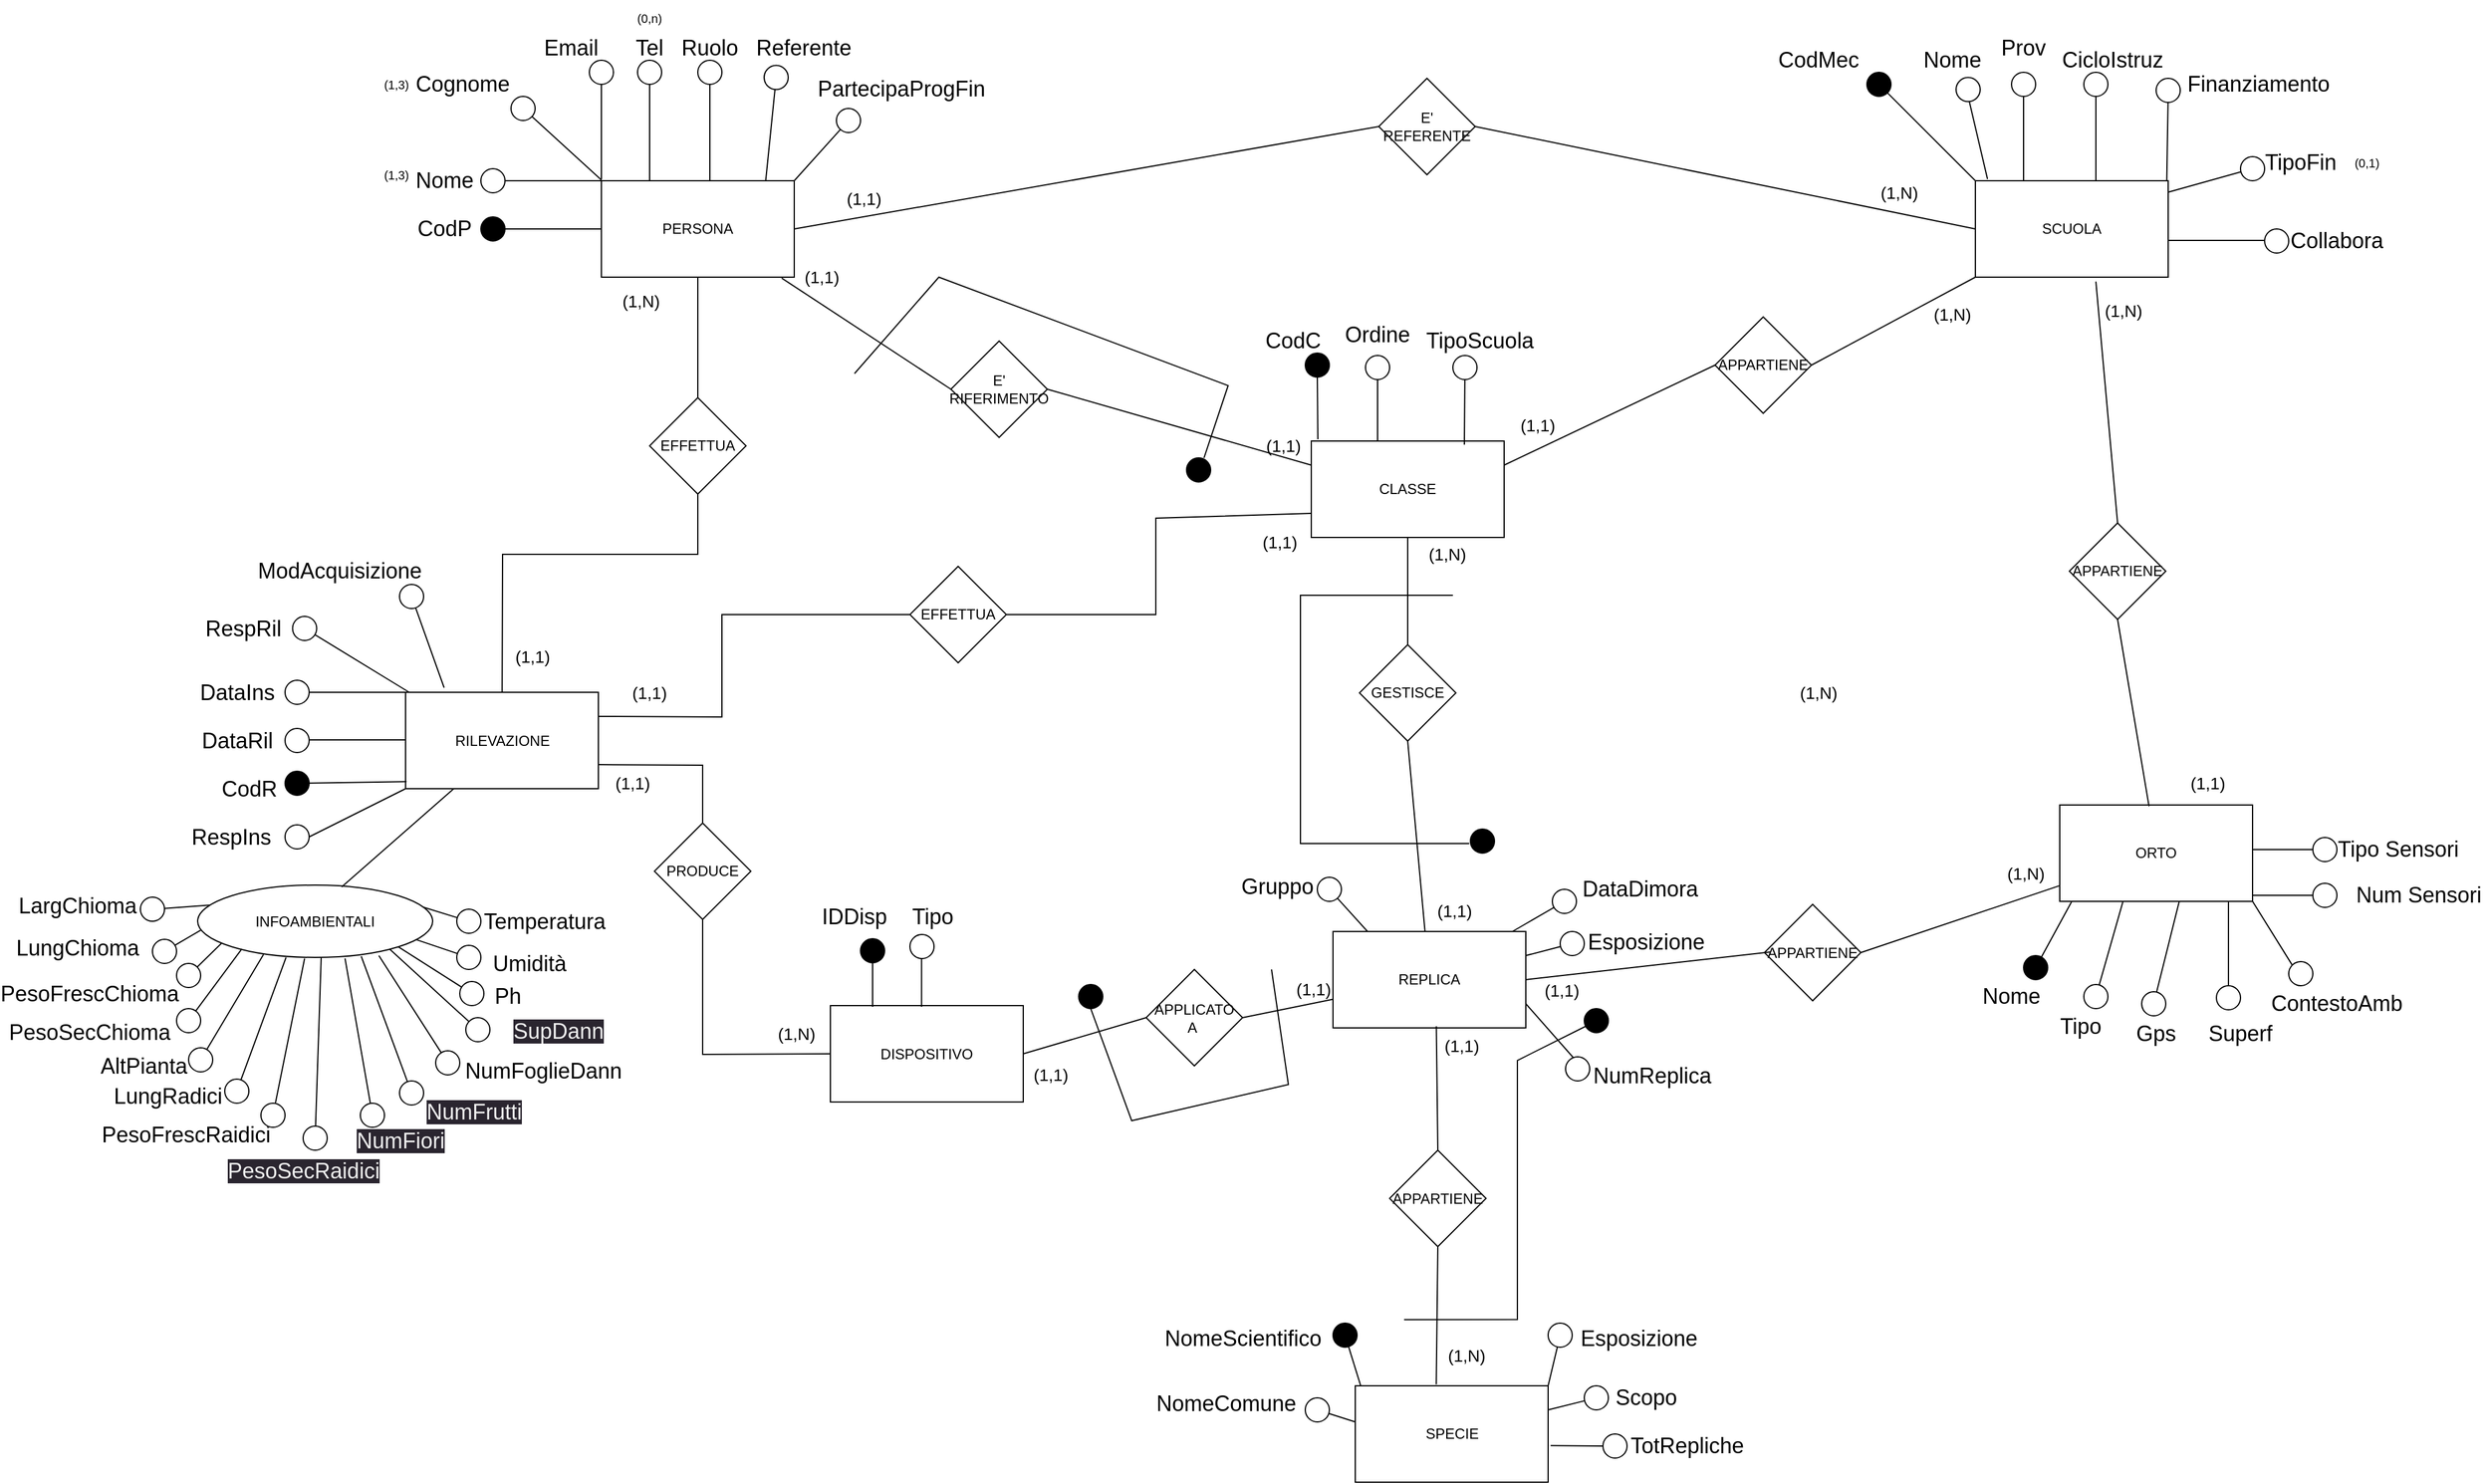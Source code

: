 <mxfile version="21.2.3" type="github">
  <diagram id="R2lEEEUBdFMjLlhIrx00" name="Page-1">
    <mxGraphModel dx="1195" dy="637" grid="1" gridSize="10" guides="1" tooltips="1" connect="1" arrows="1" fold="1" page="1" pageScale="1" pageWidth="1169" pageHeight="827" math="0" shadow="0" extFonts="Permanent Marker^https://fonts.googleapis.com/css?family=Permanent+Marker">
      <root>
        <mxCell id="0" />
        <mxCell id="1" parent="0" />
        <mxCell id="1GqtW3D0vnaD6hVMnLZm-1" value="SCUOLA" style="rounded=0;whiteSpace=wrap;html=1;" parent="1" vertex="1">
          <mxGeometry x="1640" y="280" width="160" height="80" as="geometry" />
        </mxCell>
        <mxCell id="1GqtW3D0vnaD6hVMnLZm-3" value="PERSONA" style="rounded=0;whiteSpace=wrap;html=1;" parent="1" vertex="1">
          <mxGeometry x="500" y="280" width="160" height="80" as="geometry" />
        </mxCell>
        <mxCell id="1GqtW3D0vnaD6hVMnLZm-5" value="E&#39; REFERENTE" style="rhombus;whiteSpace=wrap;html=1;" parent="1" vertex="1">
          <mxGeometry x="1145" y="195" width="80" height="80" as="geometry" />
        </mxCell>
        <mxCell id="1GqtW3D0vnaD6hVMnLZm-8" value="CLASSE" style="rounded=0;whiteSpace=wrap;html=1;" parent="1" vertex="1">
          <mxGeometry x="1089" y="496" width="160" height="80" as="geometry" />
        </mxCell>
        <mxCell id="1GqtW3D0vnaD6hVMnLZm-12" value="ORTO" style="rounded=0;whiteSpace=wrap;html=1;" parent="1" vertex="1">
          <mxGeometry x="1710" y="798" width="160" height="80" as="geometry" />
        </mxCell>
        <mxCell id="1GqtW3D0vnaD6hVMnLZm-16" value="" style="endArrow=none;html=1;rounded=0;exitX=0;exitY=0.5;exitDx=0;exitDy=0;entryX=1;entryY=0.5;entryDx=0;entryDy=0;" parent="1" source="1GqtW3D0vnaD6hVMnLZm-1" target="1GqtW3D0vnaD6hVMnLZm-5" edge="1">
          <mxGeometry width="50" height="50" relative="1" as="geometry">
            <mxPoint x="1400" y="400" as="sourcePoint" />
            <mxPoint x="1400" y="320" as="targetPoint" />
          </mxGeometry>
        </mxCell>
        <mxCell id="1GqtW3D0vnaD6hVMnLZm-17" value="" style="endArrow=none;html=1;rounded=0;exitX=0;exitY=0.5;exitDx=0;exitDy=0;entryX=1;entryY=0.5;entryDx=0;entryDy=0;" parent="1" source="1GqtW3D0vnaD6hVMnLZm-5" target="1GqtW3D0vnaD6hVMnLZm-3" edge="1">
          <mxGeometry width="50" height="50" relative="1" as="geometry">
            <mxPoint x="1210" y="390" as="sourcePoint" />
            <mxPoint x="1210" y="310" as="targetPoint" />
          </mxGeometry>
        </mxCell>
        <mxCell id="1GqtW3D0vnaD6hVMnLZm-21" value="REPLICA" style="rounded=0;whiteSpace=wrap;html=1;" parent="1" vertex="1">
          <mxGeometry x="1107" y="903" width="160" height="80" as="geometry" />
        </mxCell>
        <mxCell id="9_35HUgDkUIat2iefjqO-1" value="RILEVAZIONE" style="rounded=0;whiteSpace=wrap;html=1;" parent="1" vertex="1">
          <mxGeometry x="337.5" y="704.5" width="160" height="80" as="geometry" />
        </mxCell>
        <mxCell id="9_35HUgDkUIat2iefjqO-9" value="DISPOSITIVO" style="rounded=0;whiteSpace=wrap;html=1;" parent="1" vertex="1">
          <mxGeometry x="690" y="964.5" width="160" height="80" as="geometry" />
        </mxCell>
        <mxCell id="9_35HUgDkUIat2iefjqO-20" value="&lt;font style=&quot;font-size: 18px;&quot;&gt;CodP&lt;/font&gt;" style="text;html=1;strokeColor=none;fillColor=none;align=center;verticalAlign=middle;whiteSpace=wrap;rounded=0;" parent="1" vertex="1">
          <mxGeometry x="340" y="300" width="60" height="40" as="geometry" />
        </mxCell>
        <mxCell id="9_35HUgDkUIat2iefjqO-26" value="" style="endArrow=none;html=1;rounded=0;entryX=0;entryY=1;entryDx=0;entryDy=0;" parent="1" source="9_35HUgDkUIat2iefjqO-19" edge="1">
          <mxGeometry width="50" height="50" relative="1" as="geometry">
            <mxPoint x="420" y="320" as="sourcePoint" />
            <mxPoint x="500" y="320" as="targetPoint" />
          </mxGeometry>
        </mxCell>
        <mxCell id="9_35HUgDkUIat2iefjqO-27" value="" style="ellipse;whiteSpace=wrap;html=1;fillColor=#FFFFFF;direction=south;gradientColor=none;" parent="1" vertex="1">
          <mxGeometry x="400" y="270" width="20" height="20" as="geometry" />
        </mxCell>
        <mxCell id="9_35HUgDkUIat2iefjqO-28" value="" style="endArrow=none;html=1;rounded=0;exitX=0.5;exitY=0;exitDx=0;exitDy=0;" parent="1" source="9_35HUgDkUIat2iefjqO-27" edge="1">
          <mxGeometry width="50" height="50" relative="1" as="geometry">
            <mxPoint x="420" y="330" as="sourcePoint" />
            <mxPoint x="500" y="280" as="targetPoint" />
          </mxGeometry>
        </mxCell>
        <mxCell id="9_35HUgDkUIat2iefjqO-29" value="&lt;span style=&quot;font-size: 18px;&quot;&gt;Nome&lt;/span&gt;" style="text;html=1;strokeColor=none;fillColor=none;align=center;verticalAlign=middle;whiteSpace=wrap;rounded=0;" parent="1" vertex="1">
          <mxGeometry x="340" y="260" width="60" height="40" as="geometry" />
        </mxCell>
        <mxCell id="9_35HUgDkUIat2iefjqO-31" value="" style="endArrow=none;html=1;rounded=0;" parent="1" source="9_35HUgDkUIat2iefjqO-30" edge="1">
          <mxGeometry width="50" height="50" relative="1" as="geometry">
            <mxPoint x="420" y="200" as="sourcePoint" />
            <mxPoint x="500" y="279.41" as="targetPoint" />
          </mxGeometry>
        </mxCell>
        <mxCell id="9_35HUgDkUIat2iefjqO-32" value="&lt;span style=&quot;font-size: 18px;&quot;&gt;Cognome&lt;/span&gt;" style="text;html=1;strokeColor=none;fillColor=none;align=center;verticalAlign=middle;whiteSpace=wrap;rounded=0;" parent="1" vertex="1">
          <mxGeometry x="340" y="180" width="90" height="40" as="geometry" />
        </mxCell>
        <mxCell id="9_35HUgDkUIat2iefjqO-34" value="" style="ellipse;whiteSpace=wrap;html=1;fillColor=#FFFFFF;direction=south;gradientColor=none;" parent="1" vertex="1">
          <mxGeometry x="490" y="180" width="20" height="20" as="geometry" />
        </mxCell>
        <mxCell id="9_35HUgDkUIat2iefjqO-35" value="" style="endArrow=none;html=1;rounded=0;" parent="1" edge="1">
          <mxGeometry width="50" height="50" relative="1" as="geometry">
            <mxPoint x="500" y="200" as="sourcePoint" />
            <mxPoint x="500" y="278.82" as="targetPoint" />
          </mxGeometry>
        </mxCell>
        <mxCell id="9_35HUgDkUIat2iefjqO-36" value="&lt;span style=&quot;font-size: 18px;&quot;&gt;Email&lt;/span&gt;" style="text;html=1;strokeColor=none;fillColor=none;align=center;verticalAlign=middle;whiteSpace=wrap;rounded=0;" parent="1" vertex="1">
          <mxGeometry x="445" y="150" width="60" height="40" as="geometry" />
        </mxCell>
        <mxCell id="9_35HUgDkUIat2iefjqO-38" value="" style="endArrow=none;html=1;rounded=0;entryX=0.25;entryY=0;entryDx=0;entryDy=0;" parent="1" source="9_35HUgDkUIat2iefjqO-37" target="1GqtW3D0vnaD6hVMnLZm-3" edge="1">
          <mxGeometry width="50" height="50" relative="1" as="geometry">
            <mxPoint x="540" y="200" as="sourcePoint" />
            <mxPoint x="560" y="220.0" as="targetPoint" />
          </mxGeometry>
        </mxCell>
        <mxCell id="9_35HUgDkUIat2iefjqO-39" value="&lt;span style=&quot;font-size: 18px;&quot;&gt;Tel&lt;/span&gt;" style="text;html=1;strokeColor=none;fillColor=none;align=center;verticalAlign=middle;whiteSpace=wrap;rounded=0;" parent="1" vertex="1">
          <mxGeometry x="520" y="150" width="40" height="40" as="geometry" />
        </mxCell>
        <mxCell id="9_35HUgDkUIat2iefjqO-40" value="" style="ellipse;whiteSpace=wrap;html=1;fillColor=#FFFFFF;direction=south;gradientColor=none;" parent="1" vertex="1">
          <mxGeometry x="580" y="180" width="20" height="20" as="geometry" />
        </mxCell>
        <mxCell id="9_35HUgDkUIat2iefjqO-41" value="" style="endArrow=none;html=1;rounded=0;exitX=1;exitY=0.5;exitDx=0;exitDy=0;entryX=0;entryY=0;entryDx=0;entryDy=0;" parent="1" source="9_35HUgDkUIat2iefjqO-40" edge="1">
          <mxGeometry width="50" height="50" relative="1" as="geometry">
            <mxPoint x="580" y="220.0" as="sourcePoint" />
            <mxPoint x="590" y="280" as="targetPoint" />
          </mxGeometry>
        </mxCell>
        <mxCell id="9_35HUgDkUIat2iefjqO-42" value="&lt;span style=&quot;font-size: 18px;&quot;&gt;Ruolo&lt;/span&gt;" style="text;html=1;strokeColor=none;fillColor=none;align=center;verticalAlign=middle;whiteSpace=wrap;rounded=0;" parent="1" vertex="1">
          <mxGeometry x="560" y="150" width="60" height="40" as="geometry" />
        </mxCell>
        <mxCell id="9_35HUgDkUIat2iefjqO-43" value="" style="ellipse;whiteSpace=wrap;html=1;fillColor=#FFFFFF;direction=south;gradientColor=none;" parent="1" vertex="1">
          <mxGeometry x="635" y="184.31" width="20" height="20" as="geometry" />
        </mxCell>
        <mxCell id="9_35HUgDkUIat2iefjqO-44" value="" style="endArrow=none;html=1;rounded=0;entryX=0;entryY=0;entryDx=0;entryDy=0;" parent="1" source="9_35HUgDkUIat2iefjqO-43" edge="1">
          <mxGeometry width="50" height="50" relative="1" as="geometry">
            <mxPoint x="636.32" y="200" as="sourcePoint" />
            <mxPoint x="636.32" y="280" as="targetPoint" />
          </mxGeometry>
        </mxCell>
        <mxCell id="9_35HUgDkUIat2iefjqO-46" value="" style="ellipse;whiteSpace=wrap;html=1;fillColor=#000000;direction=south;" parent="1" vertex="1">
          <mxGeometry x="1550" y="190" width="20" height="20" as="geometry" />
        </mxCell>
        <mxCell id="9_35HUgDkUIat2iefjqO-47" value="" style="endArrow=none;html=1;rounded=0;entryX=1;entryY=0;entryDx=0;entryDy=0;exitX=0;exitY=0;exitDx=0;exitDy=0;" parent="1" source="1GqtW3D0vnaD6hVMnLZm-1" target="9_35HUgDkUIat2iefjqO-46" edge="1">
          <mxGeometry width="50" height="50" relative="1" as="geometry">
            <mxPoint x="1580" y="280" as="sourcePoint" />
            <mxPoint x="1580" y="210" as="targetPoint" />
          </mxGeometry>
        </mxCell>
        <mxCell id="9_35HUgDkUIat2iefjqO-48" value="&lt;font style=&quot;font-size: 18px;&quot;&gt;CodMec&lt;/font&gt;" style="text;html=1;strokeColor=none;fillColor=none;align=center;verticalAlign=middle;whiteSpace=wrap;rounded=0;" parent="1" vertex="1">
          <mxGeometry x="1470" y="160" width="80" height="40" as="geometry" />
        </mxCell>
        <mxCell id="9_35HUgDkUIat2iefjqO-49" value="" style="endArrow=none;html=1;rounded=0;exitX=0.063;exitY=-0.017;exitDx=0;exitDy=0;exitPerimeter=0;" parent="1" source="1GqtW3D0vnaD6hVMnLZm-1" edge="1">
          <mxGeometry width="50" height="50" relative="1" as="geometry">
            <mxPoint x="1800" y="358.82" as="sourcePoint" />
            <mxPoint x="1634" y="210" as="targetPoint" />
          </mxGeometry>
        </mxCell>
        <mxCell id="9_35HUgDkUIat2iefjqO-50" value="" style="ellipse;whiteSpace=wrap;html=1;fillColor=#FFFFFF;direction=south;gradientColor=none;" parent="1" vertex="1">
          <mxGeometry x="1624" y="194.31" width="20" height="20" as="geometry" />
        </mxCell>
        <mxCell id="9_35HUgDkUIat2iefjqO-51" value="&lt;span style=&quot;font-size: 18px;&quot;&gt;Nome&lt;/span&gt;" style="text;html=1;strokeColor=none;fillColor=none;align=center;verticalAlign=middle;whiteSpace=wrap;rounded=0;" parent="1" vertex="1">
          <mxGeometry x="1591" y="160" width="60" height="40" as="geometry" />
        </mxCell>
        <mxCell id="9_35HUgDkUIat2iefjqO-52" value="" style="ellipse;whiteSpace=wrap;html=1;fillColor=#FFFFFF;direction=south;gradientColor=none;" parent="1" vertex="1">
          <mxGeometry x="1670" y="190" width="20" height="20" as="geometry" />
        </mxCell>
        <mxCell id="9_35HUgDkUIat2iefjqO-54" value="" style="endArrow=none;html=1;rounded=0;exitX=0.25;exitY=0;exitDx=0;exitDy=0;entryX=1;entryY=0.5;entryDx=0;entryDy=0;" parent="1" source="1GqtW3D0vnaD6hVMnLZm-1" target="9_35HUgDkUIat2iefjqO-52" edge="1">
          <mxGeometry width="50" height="50" relative="1" as="geometry">
            <mxPoint x="1940" y="355.82" as="sourcePoint" />
            <mxPoint x="1680" y="230" as="targetPoint" />
          </mxGeometry>
        </mxCell>
        <mxCell id="9_35HUgDkUIat2iefjqO-55" value="&lt;span style=&quot;font-size: 18px;&quot;&gt;Prov&lt;/span&gt;" style="text;html=1;strokeColor=none;fillColor=none;align=center;verticalAlign=middle;whiteSpace=wrap;rounded=0;" parent="1" vertex="1">
          <mxGeometry x="1655" y="150" width="50" height="40" as="geometry" />
        </mxCell>
        <mxCell id="9_35HUgDkUIat2iefjqO-57" value="" style="ellipse;whiteSpace=wrap;html=1;fillColor=#FFFFFF;direction=south;gradientColor=none;" parent="1" vertex="1">
          <mxGeometry x="1730" y="190" width="20" height="20" as="geometry" />
        </mxCell>
        <mxCell id="9_35HUgDkUIat2iefjqO-67" value="" style="endArrow=none;html=1;rounded=0;exitX=0.25;exitY=0;exitDx=0;exitDy=0;entryX=1;entryY=0.5;entryDx=0;entryDy=0;" parent="1" edge="1">
          <mxGeometry width="50" height="50" relative="1" as="geometry">
            <mxPoint x="1740" y="280" as="sourcePoint" />
            <mxPoint x="1740" y="210" as="targetPoint" />
          </mxGeometry>
        </mxCell>
        <mxCell id="9_35HUgDkUIat2iefjqO-68" value="&lt;span style=&quot;font-size: 18px;&quot;&gt;CicloIstruz&lt;/span&gt;" style="text;html=1;strokeColor=none;fillColor=none;align=center;verticalAlign=middle;whiteSpace=wrap;rounded=0;" parent="1" vertex="1">
          <mxGeometry x="1729" y="160" width="50" height="40" as="geometry" />
        </mxCell>
        <mxCell id="9_35HUgDkUIat2iefjqO-73" value="" style="ellipse;whiteSpace=wrap;html=1;fillColor=#FFFFFF;direction=south;gradientColor=none;" parent="1" vertex="1">
          <mxGeometry x="1790" y="195" width="20" height="20" as="geometry" />
        </mxCell>
        <mxCell id="9_35HUgDkUIat2iefjqO-74" value="" style="endArrow=none;html=1;rounded=0;exitX=0.25;exitY=0;exitDx=0;exitDy=0;" parent="1" target="9_35HUgDkUIat2iefjqO-73" edge="1">
          <mxGeometry width="50" height="50" relative="1" as="geometry">
            <mxPoint x="1798.82" y="280" as="sourcePoint" />
            <mxPoint x="1830" y="220" as="targetPoint" />
          </mxGeometry>
        </mxCell>
        <mxCell id="9_35HUgDkUIat2iefjqO-76" value="&lt;span style=&quot;font-size: 18px;&quot;&gt;Finanziamento&lt;/span&gt;" style="text;html=1;strokeColor=none;fillColor=none;align=center;verticalAlign=middle;whiteSpace=wrap;rounded=0;" parent="1" vertex="1">
          <mxGeometry x="1850" y="180" width="50" height="40" as="geometry" />
        </mxCell>
        <mxCell id="sEJmzOU2EiKCbzuNRIoM-1" value="" style="endArrow=none;html=1;rounded=0;entryX=0.25;entryY=0;entryDx=0;entryDy=0;" parent="1" target="9_35HUgDkUIat2iefjqO-37" edge="1">
          <mxGeometry width="50" height="50" relative="1" as="geometry">
            <mxPoint x="540" y="200" as="sourcePoint" />
            <mxPoint x="540" y="280" as="targetPoint" />
          </mxGeometry>
        </mxCell>
        <mxCell id="9_35HUgDkUIat2iefjqO-37" value="" style="ellipse;whiteSpace=wrap;html=1;fillColor=#FFFFFF;direction=south;gradientColor=none;" parent="1" vertex="1">
          <mxGeometry x="530" y="180" width="20" height="20" as="geometry" />
        </mxCell>
        <mxCell id="sEJmzOU2EiKCbzuNRIoM-5" value="" style="endArrow=none;html=1;rounded=0;entryX=0;entryY=1;entryDx=0;entryDy=0;" parent="1" target="9_35HUgDkUIat2iefjqO-19" edge="1">
          <mxGeometry width="50" height="50" relative="1" as="geometry">
            <mxPoint x="420" y="320" as="sourcePoint" />
            <mxPoint x="500" y="320" as="targetPoint" />
          </mxGeometry>
        </mxCell>
        <mxCell id="9_35HUgDkUIat2iefjqO-19" value="" style="ellipse;whiteSpace=wrap;html=1;fillColor=#000000;direction=south;" parent="1" vertex="1">
          <mxGeometry x="400" y="310" width="20" height="20" as="geometry" />
        </mxCell>
        <mxCell id="9_35HUgDkUIat2iefjqO-30" value="" style="ellipse;whiteSpace=wrap;html=1;fillColor=#FFFFFF;direction=south;gradientColor=none;" parent="1" vertex="1">
          <mxGeometry x="425" y="210" width="20" height="20" as="geometry" />
        </mxCell>
        <mxCell id="RJAvJlLTRPXdLiwuO2cF-4" value="&lt;font style=&quot;font-size: 18px;&quot;&gt;CodC&lt;/font&gt;" style="text;html=1;strokeColor=none;fillColor=none;align=center;verticalAlign=middle;whiteSpace=wrap;rounded=0;" parent="1" vertex="1">
          <mxGeometry x="1044" y="401" width="60" height="24" as="geometry" />
        </mxCell>
        <mxCell id="RJAvJlLTRPXdLiwuO2cF-5" value="" style="endArrow=none;html=1;rounded=0;" parent="1" source="mI0G9RqRu6ml6arS59rm-11" edge="1">
          <mxGeometry width="50" height="50" relative="1" as="geometry">
            <mxPoint x="1144" y="440" as="sourcePoint" />
            <mxPoint x="1144" y="436" as="targetPoint" />
          </mxGeometry>
        </mxCell>
        <mxCell id="RJAvJlLTRPXdLiwuO2cF-8" value="" style="endArrow=none;html=1;rounded=0;" parent="1" edge="1">
          <mxGeometry width="50" height="50" relative="1" as="geometry">
            <mxPoint x="1144" y="496" as="sourcePoint" />
            <mxPoint x="1144" y="440" as="targetPoint" />
          </mxGeometry>
        </mxCell>
        <mxCell id="RJAvJlLTRPXdLiwuO2cF-9" value="&lt;font style=&quot;font-size: 18px;&quot;&gt;Ordine&lt;/font&gt;" style="text;html=1;strokeColor=none;fillColor=none;align=center;verticalAlign=middle;whiteSpace=wrap;rounded=0;" parent="1" vertex="1">
          <mxGeometry x="1114" y="393" width="60" height="30" as="geometry" />
        </mxCell>
        <mxCell id="RJAvJlLTRPXdLiwuO2cF-11" value="" style="endArrow=none;html=1;rounded=0;" parent="1" target="mI0G9RqRu6ml6arS59rm-14" edge="1">
          <mxGeometry width="50" height="50" relative="1" as="geometry">
            <mxPoint x="1216" y="499" as="sourcePoint" />
            <mxPoint x="1216" y="436" as="targetPoint" />
          </mxGeometry>
        </mxCell>
        <mxCell id="RJAvJlLTRPXdLiwuO2cF-13" value="&lt;font style=&quot;font-size: 18px;&quot;&gt;TipoScuola&lt;/font&gt;" style="text;html=1;strokeColor=none;fillColor=none;align=center;verticalAlign=middle;whiteSpace=wrap;rounded=0;" parent="1" vertex="1">
          <mxGeometry x="1199" y="398" width="60" height="30" as="geometry" />
        </mxCell>
        <mxCell id="RJAvJlLTRPXdLiwuO2cF-17" value="" style="endArrow=none;html=1;rounded=0;exitX=0.034;exitY=-0.018;exitDx=0;exitDy=0;exitPerimeter=0;" parent="1" source="1GqtW3D0vnaD6hVMnLZm-8" target="RJAvJlLTRPXdLiwuO2cF-2" edge="1">
          <mxGeometry width="50" height="50" relative="1" as="geometry">
            <mxPoint x="1089" y="496" as="sourcePoint" />
            <mxPoint x="1039" y="456" as="targetPoint" />
          </mxGeometry>
        </mxCell>
        <mxCell id="RJAvJlLTRPXdLiwuO2cF-2" value="" style="ellipse;whiteSpace=wrap;html=1;aspect=fixed;fillColor=#000000;" parent="1" vertex="1">
          <mxGeometry x="1084" y="423" width="20" height="20" as="geometry" />
        </mxCell>
        <mxCell id="OYPGstpTxhAQt0Nlltqd-1" value="" style="endArrow=none;html=1;rounded=0;entryX=0.005;entryY=0.927;entryDx=0;entryDy=0;entryPerimeter=0;" parent="1" source="OYPGstpTxhAQt0Nlltqd-2" target="9_35HUgDkUIat2iefjqO-1" edge="1">
          <mxGeometry width="50" height="50" relative="1" as="geometry">
            <mxPoint x="257.5" y="784.5" as="sourcePoint" />
            <mxPoint x="337.5" y="784.5" as="targetPoint" />
          </mxGeometry>
        </mxCell>
        <mxCell id="OYPGstpTxhAQt0Nlltqd-2" value="" style="ellipse;whiteSpace=wrap;html=1;fillColor=#000000;direction=south;" parent="1" vertex="1">
          <mxGeometry x="237.5" y="770" width="20" height="20" as="geometry" />
        </mxCell>
        <mxCell id="OYPGstpTxhAQt0Nlltqd-3" value="&lt;font style=&quot;font-size: 18px;&quot;&gt;CodR&lt;/font&gt;" style="text;html=1;strokeColor=none;fillColor=none;align=center;verticalAlign=middle;whiteSpace=wrap;rounded=0;" parent="1" vertex="1">
          <mxGeometry x="177.5" y="764.5" width="60" height="40" as="geometry" />
        </mxCell>
        <mxCell id="OYPGstpTxhAQt0Nlltqd-8" value="" style="endArrow=none;html=1;rounded=0;exitX=0.5;exitY=0;exitDx=0;exitDy=0;" parent="1" edge="1">
          <mxGeometry width="50" height="50" relative="1" as="geometry">
            <mxPoint x="257.5" y="744" as="sourcePoint" />
            <mxPoint x="337.5" y="744" as="targetPoint" />
          </mxGeometry>
        </mxCell>
        <mxCell id="OYPGstpTxhAQt0Nlltqd-9" value="" style="ellipse;whiteSpace=wrap;html=1;fillColor=#FFFFFF;direction=south;gradientColor=none;" parent="1" vertex="1">
          <mxGeometry x="237.5" y="734.5" width="20" height="20" as="geometry" />
        </mxCell>
        <mxCell id="OYPGstpTxhAQt0Nlltqd-10" value="&lt;span style=&quot;font-size: 18px;&quot;&gt;DataRil&lt;/span&gt;" style="text;html=1;strokeColor=none;fillColor=none;align=center;verticalAlign=middle;whiteSpace=wrap;rounded=0;" parent="1" vertex="1">
          <mxGeometry x="157.5" y="724.5" width="80" height="40" as="geometry" />
        </mxCell>
        <mxCell id="OYPGstpTxhAQt0Nlltqd-11" value="" style="endArrow=none;html=1;rounded=0;exitX=0.5;exitY=0;exitDx=0;exitDy=0;" parent="1" edge="1">
          <mxGeometry width="50" height="50" relative="1" as="geometry">
            <mxPoint x="257.5" y="704.5" as="sourcePoint" />
            <mxPoint x="337.5" y="704.5" as="targetPoint" />
          </mxGeometry>
        </mxCell>
        <mxCell id="OYPGstpTxhAQt0Nlltqd-12" value="" style="ellipse;whiteSpace=wrap;html=1;fillColor=#FFFFFF;direction=south;gradientColor=none;" parent="1" vertex="1">
          <mxGeometry x="237.5" y="694.5" width="20" height="20" as="geometry" />
        </mxCell>
        <mxCell id="OYPGstpTxhAQt0Nlltqd-13" value="&lt;span style=&quot;font-size: 18px;&quot;&gt;DataIns&lt;/span&gt;" style="text;html=1;strokeColor=none;fillColor=none;align=center;verticalAlign=middle;whiteSpace=wrap;rounded=0;" parent="1" vertex="1">
          <mxGeometry x="157.5" y="684.5" width="80" height="40" as="geometry" />
        </mxCell>
        <mxCell id="OYPGstpTxhAQt0Nlltqd-14" value="" style="endArrow=none;html=1;rounded=0;" parent="1" source="OYPGstpTxhAQt0Nlltqd-15" edge="1">
          <mxGeometry width="50" height="50" relative="1" as="geometry">
            <mxPoint x="267.5" y="632.09" as="sourcePoint" />
            <mxPoint x="340.5" y="704.5" as="targetPoint" />
          </mxGeometry>
        </mxCell>
        <mxCell id="OYPGstpTxhAQt0Nlltqd-15" value="" style="ellipse;whiteSpace=wrap;html=1;fillColor=#FFFFFF;direction=south;gradientColor=none;" parent="1" vertex="1">
          <mxGeometry x="243.75" y="641.5" width="20" height="20" as="geometry" />
        </mxCell>
        <mxCell id="OYPGstpTxhAQt0Nlltqd-16" value="&lt;span style=&quot;font-size: 18px;&quot;&gt;RespRil&lt;/span&gt;" style="text;html=1;strokeColor=none;fillColor=none;align=center;verticalAlign=middle;whiteSpace=wrap;rounded=0;" parent="1" vertex="1">
          <mxGeometry x="157.5" y="631.5" width="90" height="40" as="geometry" />
        </mxCell>
        <mxCell id="OYPGstpTxhAQt0Nlltqd-17" value="" style="endArrow=none;html=1;rounded=0;" parent="1" edge="1">
          <mxGeometry width="50" height="50" relative="1" as="geometry">
            <mxPoint x="257.5" y="824.5" as="sourcePoint" />
            <mxPoint x="337.5" y="784.5" as="targetPoint" />
          </mxGeometry>
        </mxCell>
        <mxCell id="OYPGstpTxhAQt0Nlltqd-18" value="" style="ellipse;whiteSpace=wrap;html=1;fillColor=#FFFFFF;direction=south;gradientColor=none;" parent="1" vertex="1">
          <mxGeometry x="237.5" y="814.5" width="20" height="20" as="geometry" />
        </mxCell>
        <mxCell id="OYPGstpTxhAQt0Nlltqd-19" value="&lt;span style=&quot;font-size: 18px;&quot;&gt;RespIns&lt;/span&gt;" style="text;html=1;strokeColor=none;fillColor=none;align=center;verticalAlign=middle;whiteSpace=wrap;rounded=0;" parent="1" vertex="1">
          <mxGeometry x="147.5" y="804.5" width="90" height="40" as="geometry" />
        </mxCell>
        <mxCell id="OYPGstpTxhAQt0Nlltqd-26" value="" style="endArrow=none;html=1;rounded=0;entryX=1;entryY=0.75;entryDx=0;entryDy=0;" parent="1" target="1GqtW3D0vnaD6hVMnLZm-21" edge="1">
          <mxGeometry width="50" height="50" relative="1" as="geometry">
            <mxPoint x="1308.886" y="1010.499" as="sourcePoint" />
            <mxPoint x="1429.5" y="1089.5" as="targetPoint" />
          </mxGeometry>
        </mxCell>
        <mxCell id="OYPGstpTxhAQt0Nlltqd-28" value="&lt;span style=&quot;font-size: 18px;&quot;&gt;NumReplica&lt;/span&gt;" style="text;html=1;strokeColor=none;fillColor=none;align=center;verticalAlign=middle;whiteSpace=wrap;rounded=0;" parent="1" vertex="1">
          <mxGeometry x="1342" y="1008" width="60" height="30" as="geometry" />
        </mxCell>
        <mxCell id="OYPGstpTxhAQt0Nlltqd-29" value="" style="endArrow=none;html=1;rounded=0;entryX=0;entryY=0;entryDx=0;entryDy=0;" parent="1" source="OYPGstpTxhAQt0Nlltqd-31" edge="1">
          <mxGeometry width="50" height="50" relative="1" as="geometry">
            <mxPoint x="1135.66" y="863" as="sourcePoint" />
            <mxPoint x="1135.66" y="903" as="targetPoint" />
          </mxGeometry>
        </mxCell>
        <mxCell id="OYPGstpTxhAQt0Nlltqd-30" value="&lt;span style=&quot;font-size: 18px;&quot;&gt;Gruppo&lt;/span&gt;" style="text;html=1;strokeColor=none;fillColor=none;align=center;verticalAlign=middle;whiteSpace=wrap;rounded=0;" parent="1" vertex="1">
          <mxGeometry x="1036" y="850.5" width="50" height="30" as="geometry" />
        </mxCell>
        <mxCell id="OYPGstpTxhAQt0Nlltqd-31" value="" style="ellipse;whiteSpace=wrap;html=1;fillColor=#FFFFFF;direction=south;gradientColor=none;" parent="1" vertex="1">
          <mxGeometry x="1094" y="858" width="20" height="20" as="geometry" />
        </mxCell>
        <mxCell id="OYPGstpTxhAQt0Nlltqd-36" value="" style="endArrow=none;html=1;rounded=0;" parent="1" source="OYPGstpTxhAQt0Nlltqd-37" target="1GqtW3D0vnaD6hVMnLZm-21" edge="1">
          <mxGeometry width="50" height="50" relative="1" as="geometry">
            <mxPoint x="1271" y="860" as="sourcePoint" />
            <mxPoint x="1260.2" y="905.36" as="targetPoint" />
          </mxGeometry>
        </mxCell>
        <mxCell id="OYPGstpTxhAQt0Nlltqd-37" value="" style="ellipse;whiteSpace=wrap;html=1;fillColor=#FFFFFF;direction=south;gradientColor=none;" parent="1" vertex="1">
          <mxGeometry x="1289" y="868" width="20" height="20" as="geometry" />
        </mxCell>
        <mxCell id="OYPGstpTxhAQt0Nlltqd-38" value="&lt;span style=&quot;font-size: 18px;&quot;&gt;DataDimora&lt;/span&gt;" style="text;html=1;strokeColor=none;fillColor=none;align=center;verticalAlign=middle;whiteSpace=wrap;rounded=0;" parent="1" vertex="1">
          <mxGeometry x="1342" y="853" width="40" height="30" as="geometry" />
        </mxCell>
        <mxCell id="OYPGstpTxhAQt0Nlltqd-73" value="&lt;span style=&quot;font-size: 18px;&quot;&gt;Nome&lt;/span&gt;" style="text;html=1;strokeColor=none;fillColor=none;align=center;verticalAlign=middle;whiteSpace=wrap;rounded=0;" parent="1" vertex="1">
          <mxGeometry x="1640" y="937" width="60" height="40" as="geometry" />
        </mxCell>
        <mxCell id="OYPGstpTxhAQt0Nlltqd-77" value="" style="endArrow=none;html=1;rounded=0;entryX=0.5;entryY=1;entryDx=0;entryDy=0;" parent="1" source="OYPGstpTxhAQt0Nlltqd-78" edge="1">
          <mxGeometry width="50" height="50" relative="1" as="geometry">
            <mxPoint x="1782.5" y="938" as="sourcePoint" />
            <mxPoint x="1762.5" y="878" as="targetPoint" />
          </mxGeometry>
        </mxCell>
        <mxCell id="OYPGstpTxhAQt0Nlltqd-78" value="" style="ellipse;whiteSpace=wrap;html=1;fillColor=#FFFFFF;direction=south;gradientColor=none;" parent="1" vertex="1">
          <mxGeometry x="1730" y="947" width="20" height="20" as="geometry" />
        </mxCell>
        <mxCell id="OYPGstpTxhAQt0Nlltqd-81" value="&lt;span style=&quot;font-size: 18px;&quot;&gt;Tipo&lt;/span&gt;" style="text;html=1;strokeColor=none;fillColor=none;align=center;verticalAlign=middle;whiteSpace=wrap;rounded=0;" parent="1" vertex="1">
          <mxGeometry x="1705" y="962" width="45" height="40" as="geometry" />
        </mxCell>
        <mxCell id="OYPGstpTxhAQt0Nlltqd-82" value="" style="endArrow=none;html=1;rounded=0;entryX=0.5;entryY=1;entryDx=0;entryDy=0;" parent="1" source="OYPGstpTxhAQt0Nlltqd-87" edge="1">
          <mxGeometry width="50" height="50" relative="1" as="geometry">
            <mxPoint x="1809.17" y="948" as="sourcePoint" />
            <mxPoint x="1809.17" y="878" as="targetPoint" />
          </mxGeometry>
        </mxCell>
        <mxCell id="OYPGstpTxhAQt0Nlltqd-84" value="&lt;span style=&quot;font-size: 18px;&quot;&gt;Gps&lt;/span&gt;" style="text;html=1;strokeColor=none;fillColor=none;align=center;verticalAlign=middle;whiteSpace=wrap;rounded=0;" parent="1" vertex="1">
          <mxGeometry x="1770" y="971" width="40" height="34" as="geometry" />
        </mxCell>
        <mxCell id="OYPGstpTxhAQt0Nlltqd-85" value="" style="endArrow=none;html=1;rounded=0;exitX=0;exitY=0.5;exitDx=0;exitDy=0;" parent="1" source="OYPGstpTxhAQt0Nlltqd-86" edge="1">
          <mxGeometry width="50" height="50" relative="1" as="geometry">
            <mxPoint x="1860" y="948" as="sourcePoint" />
            <mxPoint x="1850" y="878" as="targetPoint" />
          </mxGeometry>
        </mxCell>
        <mxCell id="OYPGstpTxhAQt0Nlltqd-87" value="" style="ellipse;whiteSpace=wrap;html=1;fillColor=#FFFFFF;direction=south;gradientColor=none;" parent="1" vertex="1">
          <mxGeometry x="1778" y="953" width="20" height="20" as="geometry" />
        </mxCell>
        <mxCell id="OYPGstpTxhAQt0Nlltqd-88" value="&lt;span style=&quot;font-size: 18px;&quot;&gt;Superf&lt;/span&gt;" style="text;html=1;strokeColor=none;fillColor=none;align=center;verticalAlign=middle;whiteSpace=wrap;rounded=0;" parent="1" vertex="1">
          <mxGeometry x="1840" y="968" width="40" height="40" as="geometry" />
        </mxCell>
        <mxCell id="OYPGstpTxhAQt0Nlltqd-89" value="" style="endArrow=none;html=1;rounded=0;exitX=0;exitY=1;exitDx=0;exitDy=0;entryX=1;entryY=1;entryDx=0;entryDy=0;" parent="1" source="OYPGstpTxhAQt0Nlltqd-90" target="1GqtW3D0vnaD6hVMnLZm-12" edge="1">
          <mxGeometry width="50" height="50" relative="1" as="geometry">
            <mxPoint x="1960" y="948" as="sourcePoint" />
            <mxPoint x="1880" y="878" as="targetPoint" />
          </mxGeometry>
        </mxCell>
        <mxCell id="OYPGstpTxhAQt0Nlltqd-90" value="" style="ellipse;whiteSpace=wrap;html=1;fillColor=#FFFFFF;direction=south;gradientColor=none;" parent="1" vertex="1">
          <mxGeometry x="1900" y="928" width="20" height="20" as="geometry" />
        </mxCell>
        <mxCell id="OYPGstpTxhAQt0Nlltqd-91" value="&lt;span style=&quot;font-size: 18px;&quot;&gt;ContestoAmb&lt;/span&gt;" style="text;html=1;strokeColor=none;fillColor=none;align=center;verticalAlign=middle;whiteSpace=wrap;rounded=0;" parent="1" vertex="1">
          <mxGeometry x="1915" y="943" width="50" height="40" as="geometry" />
        </mxCell>
        <mxCell id="OYPGstpTxhAQt0Nlltqd-96" value="" style="endArrow=none;html=1;rounded=0;exitX=1;exitY=1;exitDx=0;exitDy=0;" parent="1" edge="1">
          <mxGeometry width="50" height="50" relative="1" as="geometry">
            <mxPoint x="1800" y="329.49" as="sourcePoint" />
            <mxPoint x="1880" y="329.49" as="targetPoint" />
            <Array as="points">
              <mxPoint x="1840" y="329.49" />
            </Array>
          </mxGeometry>
        </mxCell>
        <mxCell id="OYPGstpTxhAQt0Nlltqd-95" value="" style="ellipse;whiteSpace=wrap;html=1;fillColor=#FFFFFF;direction=south;gradientColor=none;" parent="1" vertex="1">
          <mxGeometry x="1880" y="320" width="20" height="20" as="geometry" />
        </mxCell>
        <mxCell id="OYPGstpTxhAQt0Nlltqd-97" value="&lt;span style=&quot;font-size: 18px;&quot;&gt;Collabora&lt;/span&gt;" style="text;html=1;strokeColor=none;fillColor=none;align=center;verticalAlign=middle;whiteSpace=wrap;rounded=0;" parent="1" vertex="1">
          <mxGeometry x="1900" y="310" width="80" height="40" as="geometry" />
        </mxCell>
        <mxCell id="OYPGstpTxhAQt0Nlltqd-101" value="" style="endArrow=none;html=1;rounded=0;entryX=1;entryY=1;entryDx=0;entryDy=0;" parent="1" source="OYPGstpTxhAQt0Nlltqd-102" target="xbkp54h4-bro_WAhH61t-7" edge="1">
          <mxGeometry width="50" height="50" relative="1" as="geometry">
            <mxPoint x="345" y="979.5" as="sourcePoint" />
            <mxPoint x="345" y="909.5" as="targetPoint" />
          </mxGeometry>
        </mxCell>
        <mxCell id="OYPGstpTxhAQt0Nlltqd-102" value="" style="ellipse;whiteSpace=wrap;html=1;fillColor=#FFFFFF;direction=south;gradientColor=none;" parent="1" vertex="1">
          <mxGeometry x="382.5" y="944.5" width="20" height="20" as="geometry" />
        </mxCell>
        <mxCell id="OYPGstpTxhAQt0Nlltqd-103" value="&lt;span style=&quot;font-size: 18px;&quot;&gt;Ph&lt;/span&gt;" style="text;html=1;strokeColor=none;fillColor=none;align=center;verticalAlign=middle;whiteSpace=wrap;rounded=0;" parent="1" vertex="1">
          <mxGeometry x="400" y="944.5" width="45" height="25" as="geometry" />
        </mxCell>
        <mxCell id="OYPGstpTxhAQt0Nlltqd-104" value="" style="endArrow=none;html=1;rounded=0;entryX=0.925;entryY=0.749;entryDx=0;entryDy=0;entryPerimeter=0;" parent="1" source="OYPGstpTxhAQt0Nlltqd-105" target="xbkp54h4-bro_WAhH61t-7" edge="1">
          <mxGeometry width="50" height="50" relative="1" as="geometry">
            <mxPoint x="359.58" y="964.5" as="sourcePoint" />
            <mxPoint x="359.58" y="894.5" as="targetPoint" />
          </mxGeometry>
        </mxCell>
        <mxCell id="OYPGstpTxhAQt0Nlltqd-105" value="" style="ellipse;whiteSpace=wrap;html=1;fillColor=#FFFFFF;direction=south;gradientColor=none;" parent="1" vertex="1">
          <mxGeometry x="380" y="914.5" width="20" height="20" as="geometry" />
        </mxCell>
        <mxCell id="OYPGstpTxhAQt0Nlltqd-106" value="&lt;span style=&quot;font-size: 18px;&quot;&gt;Umidità&lt;/span&gt;" style="text;html=1;strokeColor=none;fillColor=none;align=center;verticalAlign=middle;whiteSpace=wrap;rounded=0;" parent="1" vertex="1">
          <mxGeometry x="412.5" y="909.5" width="55" height="40" as="geometry" />
        </mxCell>
        <mxCell id="OYPGstpTxhAQt0Nlltqd-107" value="" style="endArrow=none;html=1;rounded=0;entryX=0.938;entryY=0.283;entryDx=0;entryDy=0;entryPerimeter=0;" parent="1" source="OYPGstpTxhAQt0Nlltqd-108" target="xbkp54h4-bro_WAhH61t-7" edge="1">
          <mxGeometry width="50" height="50" relative="1" as="geometry">
            <mxPoint x="421.67" y="904.5" as="sourcePoint" />
            <mxPoint x="421.67" y="834.5" as="targetPoint" />
          </mxGeometry>
        </mxCell>
        <mxCell id="OYPGstpTxhAQt0Nlltqd-108" value="" style="ellipse;whiteSpace=wrap;html=1;fillColor=#FFFFFF;direction=south;gradientColor=none;" parent="1" vertex="1">
          <mxGeometry x="380" y="884.5" width="20" height="20" as="geometry" />
        </mxCell>
        <mxCell id="OYPGstpTxhAQt0Nlltqd-109" value="&lt;span style=&quot;font-size: 18px;&quot;&gt;Temperatura&lt;/span&gt;" style="text;html=1;strokeColor=none;fillColor=none;align=center;verticalAlign=middle;whiteSpace=wrap;rounded=0;" parent="1" vertex="1">
          <mxGeometry x="402.5" y="874.5" width="100" height="40" as="geometry" />
        </mxCell>
        <mxCell id="OYPGstpTxhAQt0Nlltqd-86" value="" style="ellipse;whiteSpace=wrap;html=1;fillColor=#FFFFFF;direction=south;gradientColor=none;" parent="1" vertex="1">
          <mxGeometry x="1840" y="948" width="20" height="20" as="geometry" />
        </mxCell>
        <mxCell id="-W9HBCJ5S_jVVeni4LiE-15" value="" style="ellipse;whiteSpace=wrap;html=1;fillColor=#FFFFFF;direction=south;gradientColor=none;" parent="1" vertex="1">
          <mxGeometry x="1920" y="863" width="20" height="20" as="geometry" />
        </mxCell>
        <mxCell id="-W9HBCJ5S_jVVeni4LiE-16" value="&lt;span style=&quot;font-size: 18px;&quot;&gt;Num Sensori&lt;/span&gt;" style="text;html=1;strokeColor=none;fillColor=none;align=center;verticalAlign=middle;whiteSpace=wrap;rounded=0;" parent="1" vertex="1">
          <mxGeometry x="1950" y="858" width="116" height="30" as="geometry" />
        </mxCell>
        <mxCell id="-W9HBCJ5S_jVVeni4LiE-17" value="" style="endArrow=none;html=1;rounded=0;exitX=1;exitY=1;exitDx=0;exitDy=0;" parent="1" edge="1">
          <mxGeometry width="50" height="50" relative="1" as="geometry">
            <mxPoint x="1870" y="873" as="sourcePoint" />
            <mxPoint x="1920" y="873" as="targetPoint" />
          </mxGeometry>
        </mxCell>
        <mxCell id="-W9HBCJ5S_jVVeni4LiE-18" value="" style="endArrow=none;html=1;rounded=0;exitX=1;exitY=0.5;exitDx=0;exitDy=0;" parent="1" target="-W9HBCJ5S_jVVeni4LiE-12" edge="1">
          <mxGeometry width="50" height="50" relative="1" as="geometry">
            <mxPoint x="1720" y="878" as="sourcePoint" />
            <mxPoint x="1720.83" y="948" as="targetPoint" />
          </mxGeometry>
        </mxCell>
        <mxCell id="-W9HBCJ5S_jVVeni4LiE-12" value="" style="ellipse;whiteSpace=wrap;html=1;fillColor=#000000;direction=south;gradientColor=none;" parent="1" vertex="1">
          <mxGeometry x="1680" y="923" width="20" height="20" as="geometry" />
        </mxCell>
        <mxCell id="pLx1gWClLnVyoa_kFt3d-25" value="&lt;font style=&quot;font-size: 10px;&quot;&gt;(0,n)&lt;/font&gt;" style="text;html=1;strokeColor=none;fillColor=none;align=center;verticalAlign=middle;whiteSpace=wrap;rounded=0;" parent="1" vertex="1">
          <mxGeometry x="515" y="130" width="50" height="30" as="geometry" />
        </mxCell>
        <mxCell id="xbkp54h4-bro_WAhH61t-3" value="" style="endArrow=none;html=1;rounded=0;exitX=1;exitY=1;exitDx=0;exitDy=0;" parent="1" target="xbkp54h4-bro_WAhH61t-4" edge="1">
          <mxGeometry width="50" height="50" relative="1" as="geometry">
            <mxPoint x="1800" y="289.49" as="sourcePoint" />
            <mxPoint x="1880" y="289.49" as="targetPoint" />
            <Array as="points" />
          </mxGeometry>
        </mxCell>
        <mxCell id="xbkp54h4-bro_WAhH61t-4" value="" style="ellipse;whiteSpace=wrap;html=1;fillColor=#FFFFFF;direction=south;gradientColor=none;" parent="1" vertex="1">
          <mxGeometry x="1860" y="260" width="20" height="20" as="geometry" />
        </mxCell>
        <mxCell id="xbkp54h4-bro_WAhH61t-5" value="&lt;span style=&quot;font-size: 18px;&quot;&gt;TipoFin&lt;/span&gt;" style="text;html=1;strokeColor=none;fillColor=none;align=center;verticalAlign=middle;whiteSpace=wrap;rounded=0;" parent="1" vertex="1">
          <mxGeometry x="1870" y="245" width="80" height="40" as="geometry" />
        </mxCell>
        <mxCell id="xbkp54h4-bro_WAhH61t-7" value="INFOAMBIENTALI" style="ellipse;whiteSpace=wrap;html=1;" parent="1" vertex="1">
          <mxGeometry x="165" y="864.5" width="195" height="60" as="geometry" />
        </mxCell>
        <mxCell id="xbkp54h4-bro_WAhH61t-8" value="" style="endArrow=none;html=1;rounded=0;entryX=0.25;entryY=1;entryDx=0;entryDy=0;exitX=0.613;exitY=0.025;exitDx=0;exitDy=0;exitPerimeter=0;" parent="1" source="xbkp54h4-bro_WAhH61t-7" target="9_35HUgDkUIat2iefjqO-1" edge="1">
          <mxGeometry width="50" height="50" relative="1" as="geometry">
            <mxPoint x="417.5" y="834.5" as="sourcePoint" />
            <mxPoint x="417.07" y="784.5" as="targetPoint" />
          </mxGeometry>
        </mxCell>
        <mxCell id="xbkp54h4-bro_WAhH61t-9" value="" style="endArrow=none;html=1;rounded=0;entryX=0.014;entryY=0.622;entryDx=0;entryDy=0;entryPerimeter=0;" parent="1" source="xbkp54h4-bro_WAhH61t-10" target="xbkp54h4-bro_WAhH61t-7" edge="1">
          <mxGeometry width="50" height="50" relative="1" as="geometry">
            <mxPoint x="175.5" y="956.5" as="sourcePoint" />
            <mxPoint x="177.5" y="904.5" as="targetPoint" />
          </mxGeometry>
        </mxCell>
        <mxCell id="xbkp54h4-bro_WAhH61t-10" value="" style="ellipse;whiteSpace=wrap;html=1;fillColor=#FFFFFF;direction=south;gradientColor=none;" parent="1" vertex="1">
          <mxGeometry x="127.5" y="909.5" width="20" height="20" as="geometry" />
        </mxCell>
        <mxCell id="xbkp54h4-bro_WAhH61t-33" value="" style="endArrow=none;html=1;rounded=0;entryX=0.051;entryY=0.278;entryDx=0;entryDy=0;entryPerimeter=0;" parent="1" source="xbkp54h4-bro_WAhH61t-34" target="xbkp54h4-bro_WAhH61t-7" edge="1">
          <mxGeometry width="50" height="50" relative="1" as="geometry">
            <mxPoint x="135.5" y="913.5" as="sourcePoint" />
            <mxPoint x="138.475" y="857.88" as="targetPoint" />
          </mxGeometry>
        </mxCell>
        <mxCell id="xbkp54h4-bro_WAhH61t-34" value="" style="ellipse;whiteSpace=wrap;html=1;fillColor=#FFFFFF;direction=south;gradientColor=none;" parent="1" vertex="1">
          <mxGeometry x="117.5" y="874.5" width="20" height="20" as="geometry" />
        </mxCell>
        <mxCell id="xbkp54h4-bro_WAhH61t-35" value="&lt;span style=&quot;font-size: 18px;&quot;&gt;LargChioma&lt;/span&gt;" style="text;html=1;strokeColor=none;fillColor=none;align=center;verticalAlign=middle;whiteSpace=wrap;rounded=0;" parent="1" vertex="1">
          <mxGeometry x="42.5" y="869.5" width="45" height="25" as="geometry" />
        </mxCell>
        <mxCell id="xbkp54h4-bro_WAhH61t-36" value="&lt;span style=&quot;font-size: 18px;&quot;&gt;LungChioma&lt;/span&gt;" style="text;html=1;strokeColor=none;fillColor=none;align=center;verticalAlign=middle;whiteSpace=wrap;rounded=0;" parent="1" vertex="1">
          <mxGeometry x="42.5" y="904.5" width="45" height="25" as="geometry" />
        </mxCell>
        <mxCell id="xbkp54h4-bro_WAhH61t-38" value="" style="endArrow=none;html=1;rounded=0;entryX=0.101;entryY=0.806;entryDx=0;entryDy=0;entryPerimeter=0;" parent="1" source="xbkp54h4-bro_WAhH61t-39" target="xbkp54h4-bro_WAhH61t-7" edge="1">
          <mxGeometry width="50" height="50" relative="1" as="geometry">
            <mxPoint x="195.5" y="985.98" as="sourcePoint" />
            <mxPoint x="179.375" y="934.5" as="targetPoint" />
          </mxGeometry>
        </mxCell>
        <mxCell id="xbkp54h4-bro_WAhH61t-39" value="" style="ellipse;whiteSpace=wrap;html=1;fillColor=#FFFFFF;direction=south;gradientColor=none;" parent="1" vertex="1">
          <mxGeometry x="147.5" y="929.5" width="20" height="20" as="geometry" />
        </mxCell>
        <mxCell id="xbkp54h4-bro_WAhH61t-40" value="" style="endArrow=none;html=1;rounded=0;entryX=0.188;entryY=0.882;entryDx=0;entryDy=0;entryPerimeter=0;" parent="1" source="xbkp54h4-bro_WAhH61t-41" target="xbkp54h4-bro_WAhH61t-7" edge="1">
          <mxGeometry width="50" height="50" relative="1" as="geometry">
            <mxPoint x="220.5" y="993.82" as="sourcePoint" />
            <mxPoint x="196.395" y="939.5" as="targetPoint" />
          </mxGeometry>
        </mxCell>
        <mxCell id="xbkp54h4-bro_WAhH61t-41" value="" style="ellipse;whiteSpace=wrap;html=1;fillColor=#FFFFFF;direction=south;gradientColor=none;" parent="1" vertex="1">
          <mxGeometry x="147.5" y="967" width="20" height="20" as="geometry" />
        </mxCell>
        <mxCell id="xbkp54h4-bro_WAhH61t-42" value="" style="endArrow=none;html=1;rounded=0;entryX=0.28;entryY=0.961;entryDx=0;entryDy=0;entryPerimeter=0;" parent="1" source="xbkp54h4-bro_WAhH61t-43" target="xbkp54h4-bro_WAhH61t-7" edge="1">
          <mxGeometry width="50" height="50" relative="1" as="geometry">
            <mxPoint x="250.5" y="1003.5" as="sourcePoint" />
            <mxPoint x="249.5" y="954.5" as="targetPoint" />
          </mxGeometry>
        </mxCell>
        <mxCell id="xbkp54h4-bro_WAhH61t-43" value="" style="ellipse;whiteSpace=wrap;html=1;fillColor=#FFFFFF;direction=south;gradientColor=none;" parent="1" vertex="1">
          <mxGeometry x="157.5" y="999.5" width="20" height="20" as="geometry" />
        </mxCell>
        <mxCell id="xbkp54h4-bro_WAhH61t-44" value="&lt;span style=&quot;font-size: 18px;&quot;&gt;PesoFrescChioma&lt;/span&gt;" style="text;html=1;strokeColor=none;fillColor=none;align=center;verticalAlign=middle;whiteSpace=wrap;rounded=0;" parent="1" vertex="1">
          <mxGeometry x="52.5" y="942" width="45" height="25" as="geometry" />
        </mxCell>
        <mxCell id="xbkp54h4-bro_WAhH61t-45" value="&lt;span style=&quot;font-size: 18px;&quot;&gt;PesoSecChioma&lt;/span&gt;" style="text;html=1;strokeColor=none;fillColor=none;align=center;verticalAlign=middle;whiteSpace=wrap;rounded=0;" parent="1" vertex="1">
          <mxGeometry x="52.5" y="974.5" width="45" height="25" as="geometry" />
        </mxCell>
        <mxCell id="xbkp54h4-bro_WAhH61t-47" value="" style="endArrow=none;html=1;rounded=0;entryX=0.376;entryY=1.001;entryDx=0;entryDy=0;entryPerimeter=0;" parent="1" source="xbkp54h4-bro_WAhH61t-48" target="xbkp54h4-bro_WAhH61t-7" edge="1">
          <mxGeometry width="50" height="50" relative="1" as="geometry">
            <mxPoint x="275.5" y="1004.5" as="sourcePoint" />
            <mxPoint x="244.5" y="923.5" as="targetPoint" />
          </mxGeometry>
        </mxCell>
        <mxCell id="xbkp54h4-bro_WAhH61t-48" value="" style="ellipse;whiteSpace=wrap;html=1;fillColor=#FFFFFF;direction=south;gradientColor=none;" parent="1" vertex="1">
          <mxGeometry x="187.5" y="1025.5" width="20" height="20" as="geometry" />
        </mxCell>
        <mxCell id="xbkp54h4-bro_WAhH61t-51" value="" style="endArrow=none;html=1;rounded=0;entryX=0.455;entryY=1.014;entryDx=0;entryDy=0;entryPerimeter=0;" parent="1" source="xbkp54h4-bro_WAhH61t-52" target="xbkp54h4-bro_WAhH61t-7" edge="1">
          <mxGeometry width="50" height="50" relative="1" as="geometry">
            <mxPoint x="305.5" y="1004.5" as="sourcePoint" />
            <mxPoint x="268.5" y="924.5" as="targetPoint" />
          </mxGeometry>
        </mxCell>
        <mxCell id="xbkp54h4-bro_WAhH61t-52" value="" style="ellipse;whiteSpace=wrap;html=1;fillColor=#FFFFFF;direction=south;gradientColor=none;" parent="1" vertex="1">
          <mxGeometry x="217.5" y="1045.5" width="20" height="20" as="geometry" />
        </mxCell>
        <mxCell id="xbkp54h4-bro_WAhH61t-53" value="" style="endArrow=none;html=1;rounded=0;" parent="1" source="xbkp54h4-bro_WAhH61t-54" edge="1">
          <mxGeometry width="50" height="50" relative="1" as="geometry">
            <mxPoint x="345.5" y="1021" as="sourcePoint" />
            <mxPoint x="267.5" y="924.5" as="targetPoint" />
          </mxGeometry>
        </mxCell>
        <mxCell id="xbkp54h4-bro_WAhH61t-54" value="" style="ellipse;whiteSpace=wrap;html=1;fillColor=#FFFFFF;direction=south;gradientColor=none;" parent="1" vertex="1">
          <mxGeometry x="252.5" y="1064.5" width="20" height="20" as="geometry" />
        </mxCell>
        <mxCell id="xbkp54h4-bro_WAhH61t-55" value="" style="endArrow=none;html=1;rounded=0;entryX=0.627;entryY=1.014;entryDx=0;entryDy=0;entryPerimeter=0;" parent="1" source="xbkp54h4-bro_WAhH61t-56" target="xbkp54h4-bro_WAhH61t-7" edge="1">
          <mxGeometry width="50" height="50" relative="1" as="geometry">
            <mxPoint x="374.5" y="1013.5" as="sourcePoint" />
            <mxPoint x="322.5" y="934.5" as="targetPoint" />
          </mxGeometry>
        </mxCell>
        <mxCell id="xbkp54h4-bro_WAhH61t-56" value="" style="ellipse;whiteSpace=wrap;html=1;fillColor=#FFFFFF;direction=south;gradientColor=none;" parent="1" vertex="1">
          <mxGeometry x="300" y="1045.5" width="20" height="20" as="geometry" />
        </mxCell>
        <mxCell id="xbkp54h4-bro_WAhH61t-57" value="" style="endArrow=none;html=1;rounded=0;entryX=0.696;entryY=0.984;entryDx=0;entryDy=0;entryPerimeter=0;" parent="1" source="xbkp54h4-bro_WAhH61t-58" target="xbkp54h4-bro_WAhH61t-7" edge="1">
          <mxGeometry width="50" height="50" relative="1" as="geometry">
            <mxPoint x="412" y="988.5" as="sourcePoint" />
            <mxPoint x="360" y="909.5" as="targetPoint" />
          </mxGeometry>
        </mxCell>
        <mxCell id="xbkp54h4-bro_WAhH61t-58" value="" style="ellipse;whiteSpace=wrap;html=1;fillColor=#FFFFFF;direction=south;gradientColor=none;" parent="1" vertex="1">
          <mxGeometry x="332.5" y="1027" width="20" height="20" as="geometry" />
        </mxCell>
        <mxCell id="xbkp54h4-bro_WAhH61t-59" value="" style="endArrow=none;html=1;rounded=0;entryX=0.771;entryY=0.975;entryDx=0;entryDy=0;entryPerimeter=0;" parent="1" source="xbkp54h4-bro_WAhH61t-60" target="xbkp54h4-bro_WAhH61t-7" edge="1">
          <mxGeometry width="50" height="50" relative="1" as="geometry">
            <mxPoint x="465" y="934.5" as="sourcePoint" />
            <mxPoint x="396" y="885.5" as="targetPoint" />
          </mxGeometry>
        </mxCell>
        <mxCell id="xbkp54h4-bro_WAhH61t-60" value="" style="ellipse;whiteSpace=wrap;html=1;fillColor=#FFFFFF;direction=south;gradientColor=none;" parent="1" vertex="1">
          <mxGeometry x="362.5" y="1002" width="20" height="20" as="geometry" />
        </mxCell>
        <mxCell id="xbkp54h4-bro_WAhH61t-62" value="" style="endArrow=none;html=1;rounded=0;entryX=0.817;entryY=0.886;entryDx=0;entryDy=0;entryPerimeter=0;" parent="1" source="xbkp54h4-bro_WAhH61t-63" target="xbkp54h4-bro_WAhH61t-7" edge="1">
          <mxGeometry width="50" height="50" relative="1" as="geometry">
            <mxPoint x="468" y="943.5" as="sourcePoint" />
            <mxPoint x="416" y="864.5" as="targetPoint" />
          </mxGeometry>
        </mxCell>
        <mxCell id="xbkp54h4-bro_WAhH61t-63" value="" style="ellipse;whiteSpace=wrap;html=1;fillColor=#FFFFFF;direction=south;gradientColor=none;" parent="1" vertex="1">
          <mxGeometry x="387.5" y="974.5" width="20" height="20" as="geometry" />
        </mxCell>
        <mxCell id="xbkp54h4-bro_WAhH61t-64" value="&lt;span style=&quot;font-size: 18px;&quot;&gt;AltPianta&lt;/span&gt;" style="text;html=1;strokeColor=none;fillColor=none;align=center;verticalAlign=middle;whiteSpace=wrap;rounded=0;" parent="1" vertex="1">
          <mxGeometry x="97.5" y="1002" width="45" height="25" as="geometry" />
        </mxCell>
        <mxCell id="xbkp54h4-bro_WAhH61t-65" value="&lt;span style=&quot;font-size: 18px;&quot;&gt;LungRadici&lt;/span&gt;" style="text;html=1;strokeColor=none;fillColor=none;align=center;verticalAlign=middle;whiteSpace=wrap;rounded=0;" parent="1" vertex="1">
          <mxGeometry x="117.5" y="1027" width="45" height="25" as="geometry" />
        </mxCell>
        <mxCell id="xbkp54h4-bro_WAhH61t-66" value="&lt;span style=&quot;font-size: 18px;&quot;&gt;PesoFrescRaidici&lt;/span&gt;" style="text;html=1;strokeColor=none;fillColor=none;align=center;verticalAlign=middle;whiteSpace=wrap;rounded=0;" parent="1" vertex="1">
          <mxGeometry x="132.5" y="1059.5" width="45" height="25" as="geometry" />
        </mxCell>
        <mxCell id="xbkp54h4-bro_WAhH61t-67" value="&lt;span style=&quot;color: rgb(240, 240, 240); font-family: Helvetica; font-size: 18px; font-style: normal; font-variant-ligatures: normal; font-variant-caps: normal; font-weight: 400; letter-spacing: normal; orphans: 2; text-align: center; text-indent: 0px; text-transform: none; widows: 2; word-spacing: 0px; -webkit-text-stroke-width: 0px; background-color: rgb(42, 37, 47); text-decoration-thickness: initial; text-decoration-style: initial; text-decoration-color: initial; float: none; display: inline !important;&quot;&gt;PesoSecRaidici&lt;/span&gt;" style="text;whiteSpace=wrap;html=1;" parent="1" vertex="1">
          <mxGeometry x="187.5" y="1084.5" width="132.5" height="30" as="geometry" />
        </mxCell>
        <mxCell id="xbkp54h4-bro_WAhH61t-68" value="&lt;span style=&quot;color: rgb(240, 240, 240); font-family: Helvetica; font-size: 18px; font-style: normal; font-variant-ligatures: normal; font-variant-caps: normal; font-weight: 400; letter-spacing: normal; orphans: 2; text-align: center; text-indent: 0px; text-transform: none; widows: 2; word-spacing: 0px; -webkit-text-stroke-width: 0px; background-color: rgb(42, 37, 47); text-decoration-thickness: initial; text-decoration-style: initial; text-decoration-color: initial; float: none; display: inline !important;&quot;&gt;NumFiori&lt;/span&gt;" style="text;whiteSpace=wrap;html=1;" parent="1" vertex="1">
          <mxGeometry x="295" y="1059.5" width="150" height="30" as="geometry" />
        </mxCell>
        <mxCell id="xbkp54h4-bro_WAhH61t-70" value="&lt;span style=&quot;color: rgb(240, 240, 240); font-family: Helvetica; font-size: 18px; font-style: normal; font-variant-ligatures: normal; font-variant-caps: normal; font-weight: 400; letter-spacing: normal; orphans: 2; text-align: center; text-indent: 0px; text-transform: none; widows: 2; word-spacing: 0px; -webkit-text-stroke-width: 0px; background-color: rgb(42, 37, 47); text-decoration-thickness: initial; text-decoration-style: initial; text-decoration-color: initial; float: none; display: inline !important;&quot;&gt;NumFrutti&lt;/span&gt;" style="text;whiteSpace=wrap;html=1;" parent="1" vertex="1">
          <mxGeometry x="352.5" y="1035.5" width="90" height="30" as="geometry" />
        </mxCell>
        <mxCell id="xbkp54h4-bro_WAhH61t-72" value="&lt;div style=&quot;text-align: center;&quot;&gt;&lt;span style=&quot;background-color: initial; font-size: 18px;&quot;&gt;&amp;nbsp;NumFoglieDann&lt;/span&gt;&lt;/div&gt;" style="text;whiteSpace=wrap;html=1;" parent="1" vertex="1">
          <mxGeometry x="380" y="1002" width="135" height="30" as="geometry" />
        </mxCell>
        <mxCell id="xbkp54h4-bro_WAhH61t-73" value="&lt;span style=&quot;color: rgb(240, 240, 240); font-family: Helvetica; font-size: 18px; font-style: normal; font-variant-ligatures: normal; font-variant-caps: normal; font-weight: 400; letter-spacing: normal; orphans: 2; text-align: center; text-indent: 0px; text-transform: none; widows: 2; word-spacing: 0px; -webkit-text-stroke-width: 0px; background-color: rgb(42, 37, 47); text-decoration-thickness: initial; text-decoration-style: initial; text-decoration-color: initial; float: none; display: inline !important;&quot;&gt;SupDann&lt;/span&gt;" style="text;whiteSpace=wrap;html=1;" parent="1" vertex="1">
          <mxGeometry x="425" y="968.5" width="90" height="30" as="geometry" />
        </mxCell>
        <mxCell id="mI0G9RqRu6ml6arS59rm-1" value="" style="endArrow=none;html=1;rounded=0;entryX=0;entryY=0;entryDx=0;entryDy=0;" parent="1" edge="1">
          <mxGeometry width="50" height="50" relative="1" as="geometry">
            <mxPoint x="725" y="925.5" as="sourcePoint" />
            <mxPoint x="725" y="965.5" as="targetPoint" />
          </mxGeometry>
        </mxCell>
        <mxCell id="mI0G9RqRu6ml6arS59rm-3" value="" style="endArrow=none;html=1;rounded=0;entryX=0;entryY=0;entryDx=0;entryDy=0;" parent="1" edge="1">
          <mxGeometry width="50" height="50" relative="1" as="geometry">
            <mxPoint x="765.66" y="925.5" as="sourcePoint" />
            <mxPoint x="765.66" y="965.5" as="targetPoint" />
          </mxGeometry>
        </mxCell>
        <mxCell id="mI0G9RqRu6ml6arS59rm-4" value="&lt;span style=&quot;font-size: 18px;&quot;&gt;Tipo&lt;/span&gt;" style="text;html=1;strokeColor=none;fillColor=none;align=center;verticalAlign=middle;whiteSpace=wrap;rounded=0;" parent="1" vertex="1">
          <mxGeometry x="750" y="875.5" width="50" height="30" as="geometry" />
        </mxCell>
        <mxCell id="mI0G9RqRu6ml6arS59rm-5" value="" style="ellipse;whiteSpace=wrap;html=1;fillColor=#FFFFFF;direction=south;gradientColor=none;" parent="1" vertex="1">
          <mxGeometry x="756" y="905.5" width="20" height="20" as="geometry" />
        </mxCell>
        <mxCell id="mI0G9RqRu6ml6arS59rm-8" value="&lt;span style=&quot;font-size: 18px;&quot;&gt;IDDisp&lt;/span&gt;" style="text;html=1;strokeColor=none;fillColor=none;align=center;verticalAlign=middle;whiteSpace=wrap;rounded=0;" parent="1" vertex="1">
          <mxGeometry x="685" y="875.5" width="50" height="30" as="geometry" />
        </mxCell>
        <mxCell id="mI0G9RqRu6ml6arS59rm-9" value="" style="ellipse;whiteSpace=wrap;html=1;fillColor=#000000;direction=south;gradientColor=none;" parent="1" vertex="1">
          <mxGeometry x="715" y="909" width="20" height="20" as="geometry" />
        </mxCell>
        <mxCell id="mI0G9RqRu6ml6arS59rm-12" value="" style="endArrow=none;html=1;rounded=0;" parent="1" target="mI0G9RqRu6ml6arS59rm-11" edge="1">
          <mxGeometry width="50" height="50" relative="1" as="geometry">
            <mxPoint x="1144" y="440" as="sourcePoint" />
            <mxPoint x="1144" y="436" as="targetPoint" />
          </mxGeometry>
        </mxCell>
        <mxCell id="mI0G9RqRu6ml6arS59rm-11" value="" style="ellipse;whiteSpace=wrap;html=1;fillColor=#FFFFFF;direction=south;gradientColor=none;" parent="1" vertex="1">
          <mxGeometry x="1134" y="425" width="20" height="20" as="geometry" />
        </mxCell>
        <mxCell id="mI0G9RqRu6ml6arS59rm-14" value="" style="ellipse;whiteSpace=wrap;html=1;fillColor=#FFFFFF;direction=south;gradientColor=none;" parent="1" vertex="1">
          <mxGeometry x="1206.5" y="425" width="20" height="20" as="geometry" />
        </mxCell>
        <mxCell id="mI0G9RqRu6ml6arS59rm-16" value="&lt;font style=&quot;font-size: 10px;&quot;&gt;(0,1)&lt;/font&gt;" style="text;html=1;strokeColor=none;fillColor=none;align=center;verticalAlign=middle;whiteSpace=wrap;rounded=0;" parent="1" vertex="1">
          <mxGeometry x="1940" y="250" width="50" height="30" as="geometry" />
        </mxCell>
        <mxCell id="mI0G9RqRu6ml6arS59rm-17" value="&lt;span style=&quot;font-size: 18px;&quot;&gt;Referente&lt;/span&gt;" style="text;html=1;strokeColor=none;fillColor=none;align=center;verticalAlign=middle;whiteSpace=wrap;rounded=0;" parent="1" vertex="1">
          <mxGeometry x="637.5" y="150" width="60" height="40" as="geometry" />
        </mxCell>
        <mxCell id="mI0G9RqRu6ml6arS59rm-18" value="" style="endArrow=none;html=1;rounded=0;entryX=1;entryY=0;entryDx=0;entryDy=0;" parent="1" source="mI0G9RqRu6ml6arS59rm-23" target="1GqtW3D0vnaD6hVMnLZm-3" edge="1">
          <mxGeometry width="50" height="50" relative="1" as="geometry">
            <mxPoint x="710" y="240" as="sourcePoint" />
            <mxPoint x="874.31" y="304.31" as="targetPoint" />
          </mxGeometry>
        </mxCell>
        <mxCell id="mI0G9RqRu6ml6arS59rm-20" value="&lt;span style=&quot;font-size: 18px;&quot;&gt;PartecipaProgFin&lt;/span&gt;" style="text;html=1;strokeColor=none;fillColor=none;align=center;verticalAlign=middle;whiteSpace=wrap;rounded=0;" parent="1" vertex="1">
          <mxGeometry x="704.31" y="184.31" width="90" height="40" as="geometry" />
        </mxCell>
        <mxCell id="mI0G9RqRu6ml6arS59rm-23" value="" style="ellipse;whiteSpace=wrap;html=1;fillColor=#FFFFFF;direction=south;gradientColor=none;" parent="1" vertex="1">
          <mxGeometry x="695" y="220" width="20" height="20" as="geometry" />
        </mxCell>
        <mxCell id="mI0G9RqRu6ml6arS59rm-25" value="APPARTIENE" style="rhombus;whiteSpace=wrap;html=1;" parent="1" vertex="1">
          <mxGeometry x="1424" y="393" width="80" height="80" as="geometry" />
        </mxCell>
        <mxCell id="mI0G9RqRu6ml6arS59rm-26" value="" style="endArrow=none;html=1;rounded=0;entryX=1;entryY=0.5;entryDx=0;entryDy=0;exitX=0;exitY=1;exitDx=0;exitDy=0;" parent="1" source="1GqtW3D0vnaD6hVMnLZm-1" target="mI0G9RqRu6ml6arS59rm-25" edge="1">
          <mxGeometry width="50" height="50" relative="1" as="geometry">
            <mxPoint x="1670" y="340" as="sourcePoint" />
            <mxPoint x="1585.91" y="560" as="targetPoint" />
          </mxGeometry>
        </mxCell>
        <mxCell id="mI0G9RqRu6ml6arS59rm-30" value="" style="endArrow=none;html=1;rounded=0;exitX=1;exitY=0.25;exitDx=0;exitDy=0;entryX=0;entryY=0.5;entryDx=0;entryDy=0;" parent="1" source="1GqtW3D0vnaD6hVMnLZm-8" target="mI0G9RqRu6ml6arS59rm-25" edge="1">
          <mxGeometry width="50" height="50" relative="1" as="geometry">
            <mxPoint x="1322.82" y="596" as="sourcePoint" />
            <mxPoint x="1322.82" y="526" as="targetPoint" />
          </mxGeometry>
        </mxCell>
        <mxCell id="mI0G9RqRu6ml6arS59rm-31" value="E&#39; RIFERIMENTO" style="rhombus;whiteSpace=wrap;html=1;" parent="1" vertex="1">
          <mxGeometry x="790" y="413" width="80" height="80" as="geometry" />
        </mxCell>
        <mxCell id="mI0G9RqRu6ml6arS59rm-32" value="" style="endArrow=none;html=1;rounded=0;exitX=0;exitY=0.25;exitDx=0;exitDy=0;" parent="1" source="1GqtW3D0vnaD6hVMnLZm-8" edge="1">
          <mxGeometry width="50" height="50" relative="1" as="geometry">
            <mxPoint x="1006" y="380" as="sourcePoint" />
            <mxPoint x="870" y="453" as="targetPoint" />
          </mxGeometry>
        </mxCell>
        <mxCell id="mI0G9RqRu6ml6arS59rm-33" value="" style="endArrow=none;html=1;rounded=0;exitX=0.935;exitY=1.01;exitDx=0;exitDy=0;entryX=0;entryY=0.5;entryDx=0;entryDy=0;exitPerimeter=0;" parent="1" source="1GqtW3D0vnaD6hVMnLZm-3" target="mI0G9RqRu6ml6arS59rm-31" edge="1">
          <mxGeometry width="50" height="50" relative="1" as="geometry">
            <mxPoint x="615" y="536" as="sourcePoint" />
            <mxPoint x="688.82" y="546" as="targetPoint" />
          </mxGeometry>
        </mxCell>
        <mxCell id="mI0G9RqRu6ml6arS59rm-34" value="&lt;font style=&quot;font-size: 14px;&quot;&gt;(1,1)&lt;/font&gt;" style="text;html=1;strokeColor=none;fillColor=none;align=center;verticalAlign=middle;whiteSpace=wrap;rounded=0;" parent="1" vertex="1">
          <mxGeometry x="1254" y="473" width="46" height="20" as="geometry" />
        </mxCell>
        <mxCell id="mI0G9RqRu6ml6arS59rm-36" value="&lt;font style=&quot;font-size: 14px;&quot;&gt;(1,N)&lt;/font&gt;" style="text;html=1;strokeColor=none;fillColor=none;align=center;verticalAlign=middle;whiteSpace=wrap;rounded=0;" parent="1" vertex="1">
          <mxGeometry x="1598" y="381" width="46" height="20" as="geometry" />
        </mxCell>
        <mxCell id="mI0G9RqRu6ml6arS59rm-39" value="" style="ellipse;whiteSpace=wrap;html=1;fillColor=#000000;direction=south;" parent="1" vertex="1">
          <mxGeometry x="985.5" y="510" width="20" height="20" as="geometry" />
        </mxCell>
        <mxCell id="mI0G9RqRu6ml6arS59rm-44" value="SPECIE" style="rounded=0;whiteSpace=wrap;html=1;" parent="1" vertex="1">
          <mxGeometry x="1125.5" y="1280" width="160" height="80" as="geometry" />
        </mxCell>
        <mxCell id="mI0G9RqRu6ml6arS59rm-45" value="" style="ellipse;whiteSpace=wrap;html=1;fillColor=#FFFFFF;direction=south;gradientColor=none;" parent="1" vertex="1">
          <mxGeometry x="1331" y="1320" width="20" height="20" as="geometry" />
        </mxCell>
        <mxCell id="mI0G9RqRu6ml6arS59rm-46" value="&lt;span style=&quot;font-size: 18px;&quot;&gt;Scopo&lt;/span&gt;" style="text;html=1;strokeColor=none;fillColor=none;align=center;verticalAlign=middle;whiteSpace=wrap;rounded=0;" parent="1" vertex="1">
          <mxGeometry x="1342" y="1275" width="50" height="30" as="geometry" />
        </mxCell>
        <mxCell id="mI0G9RqRu6ml6arS59rm-47" value="" style="endArrow=none;html=1;rounded=0;" parent="1" source="mI0G9RqRu6ml6arS59rm-61" edge="1">
          <mxGeometry width="50" height="50" relative="1" as="geometry">
            <mxPoint x="1120" y="1250" as="sourcePoint" />
            <mxPoint x="1130" y="1280" as="targetPoint" />
          </mxGeometry>
        </mxCell>
        <mxCell id="mI0G9RqRu6ml6arS59rm-50" value="" style="endArrow=none;html=1;rounded=0;entryX=1;entryY=0;entryDx=0;entryDy=0;" parent="1" source="mI0G9RqRu6ml6arS59rm-52" target="mI0G9RqRu6ml6arS59rm-44" edge="1">
          <mxGeometry width="50" height="50" relative="1" as="geometry">
            <mxPoint x="1256.66" y="1240" as="sourcePoint" />
            <mxPoint x="1290" y="1270" as="targetPoint" />
          </mxGeometry>
        </mxCell>
        <mxCell id="mI0G9RqRu6ml6arS59rm-52" value="" style="ellipse;whiteSpace=wrap;html=1;fillColor=#FFFFFF;direction=south;gradientColor=none;" parent="1" vertex="1">
          <mxGeometry x="1285.5" y="1228" width="20" height="20" as="geometry" />
        </mxCell>
        <mxCell id="mI0G9RqRu6ml6arS59rm-56" value="" style="endArrow=none;html=1;rounded=0;entryX=1;entryY=0.25;entryDx=0;entryDy=0;" parent="1" source="mI0G9RqRu6ml6arS59rm-57" target="mI0G9RqRu6ml6arS59rm-44" edge="1">
          <mxGeometry width="50" height="50" relative="1" as="geometry">
            <mxPoint x="1312" y="1260" as="sourcePoint" />
            <mxPoint x="1305.16" y="1280" as="targetPoint" />
          </mxGeometry>
        </mxCell>
        <mxCell id="mI0G9RqRu6ml6arS59rm-57" value="" style="ellipse;whiteSpace=wrap;html=1;fillColor=#FFFFFF;direction=south;gradientColor=none;" parent="1" vertex="1">
          <mxGeometry x="1315.5" y="1280" width="20" height="20" as="geometry" />
        </mxCell>
        <mxCell id="mI0G9RqRu6ml6arS59rm-59" value="" style="endArrow=none;html=1;rounded=0;exitX=1.013;exitY=0.621;exitDx=0;exitDy=0;exitPerimeter=0;" parent="1" edge="1" source="mI0G9RqRu6ml6arS59rm-44">
          <mxGeometry width="50" height="50" relative="1" as="geometry">
            <mxPoint x="1281" y="1330" as="sourcePoint" />
            <mxPoint x="1331" y="1330" as="targetPoint" />
          </mxGeometry>
        </mxCell>
        <mxCell id="mI0G9RqRu6ml6arS59rm-60" value="" style="endArrow=none;html=1;rounded=0;" parent="1" source="mI0G9RqRu6ml6arS59rm-70" edge="1">
          <mxGeometry width="50" height="50" relative="1" as="geometry">
            <mxPoint x="1100" y="1330" as="sourcePoint" />
            <mxPoint x="1125.5" y="1310" as="targetPoint" />
          </mxGeometry>
        </mxCell>
        <mxCell id="mI0G9RqRu6ml6arS59rm-61" value="" style="ellipse;whiteSpace=wrap;html=1;fillColor=#000000;direction=south;gradientColor=none;" parent="1" vertex="1">
          <mxGeometry x="1107" y="1228" width="20" height="20" as="geometry" />
        </mxCell>
        <mxCell id="mI0G9RqRu6ml6arS59rm-62" value="&lt;span style=&quot;font-size: 18px;&quot;&gt;NomeComune&lt;/span&gt;" style="text;html=1;strokeColor=none;fillColor=none;align=center;verticalAlign=middle;whiteSpace=wrap;rounded=0;" parent="1" vertex="1">
          <mxGeometry x="985.5" y="1280" width="65" height="30" as="geometry" />
        </mxCell>
        <mxCell id="mI0G9RqRu6ml6arS59rm-63" value="&lt;span style=&quot;font-size: 18px;&quot;&gt;NomeScientifico&lt;/span&gt;" style="text;html=1;strokeColor=none;fillColor=none;align=center;verticalAlign=middle;whiteSpace=wrap;rounded=0;" parent="1" vertex="1">
          <mxGeometry x="1000" y="1226" width="65" height="30" as="geometry" />
        </mxCell>
        <mxCell id="mI0G9RqRu6ml6arS59rm-66" value="&lt;span style=&quot;font-size: 18px;&quot;&gt;TotRepliche&lt;/span&gt;" style="text;html=1;strokeColor=none;fillColor=none;align=center;verticalAlign=middle;whiteSpace=wrap;rounded=0;" parent="1" vertex="1">
          <mxGeometry x="1375.5" y="1315" width="50" height="30" as="geometry" />
        </mxCell>
        <mxCell id="mI0G9RqRu6ml6arS59rm-68" value="&lt;font style=&quot;font-size: 14px;&quot;&gt;(1,1)&lt;/font&gt;" style="text;html=1;strokeColor=none;fillColor=none;align=center;verticalAlign=middle;whiteSpace=wrap;rounded=0;" parent="1" vertex="1">
          <mxGeometry x="660" y="350" width="46" height="20" as="geometry" />
        </mxCell>
        <mxCell id="mI0G9RqRu6ml6arS59rm-69" value="&lt;font style=&quot;font-size: 14px;&quot;&gt;(1,1)&lt;/font&gt;" style="text;html=1;strokeColor=none;fillColor=none;align=center;verticalAlign=middle;whiteSpace=wrap;rounded=0;" parent="1" vertex="1">
          <mxGeometry x="1043" y="490" width="46" height="20" as="geometry" />
        </mxCell>
        <mxCell id="mI0G9RqRu6ml6arS59rm-70" value="" style="ellipse;whiteSpace=wrap;html=1;fillColor=#FFFFFF;direction=south;gradientColor=none;" parent="1" vertex="1">
          <mxGeometry x="1084" y="1290" width="20" height="20" as="geometry" />
        </mxCell>
        <mxCell id="mI0G9RqRu6ml6arS59rm-72" value="&lt;span style=&quot;font-size: 18px;&quot;&gt;Esposizione&lt;/span&gt;" style="text;html=1;strokeColor=none;fillColor=none;align=center;verticalAlign=middle;whiteSpace=wrap;rounded=0;" parent="1" vertex="1">
          <mxGeometry x="1335.5" y="1226" width="50" height="30" as="geometry" />
        </mxCell>
        <mxCell id="mI0G9RqRu6ml6arS59rm-73" value="GESTISCE" style="rhombus;whiteSpace=wrap;html=1;" parent="1" vertex="1">
          <mxGeometry x="1129" y="665" width="80" height="80" as="geometry" />
        </mxCell>
        <mxCell id="mI0G9RqRu6ml6arS59rm-74" value="" style="endArrow=none;html=1;rounded=0;entryX=0.5;entryY=0;entryDx=0;entryDy=0;" parent="1" source="1GqtW3D0vnaD6hVMnLZm-8" target="mI0G9RqRu6ml6arS59rm-73" edge="1">
          <mxGeometry width="50" height="50" relative="1" as="geometry">
            <mxPoint x="1162" y="576.0" as="sourcePoint" />
            <mxPoint x="1474.91" y="789" as="targetPoint" />
          </mxGeometry>
        </mxCell>
        <mxCell id="mI0G9RqRu6ml6arS59rm-75" value="" style="endArrow=none;html=1;rounded=0;entryX=0.5;entryY=1;entryDx=0;entryDy=0;" parent="1" source="1GqtW3D0vnaD6hVMnLZm-21" target="mI0G9RqRu6ml6arS59rm-73" edge="1">
          <mxGeometry width="50" height="50" relative="1" as="geometry">
            <mxPoint x="1174" y="900" as="sourcePoint" />
            <mxPoint x="1211.82" y="755" as="targetPoint" />
          </mxGeometry>
        </mxCell>
        <mxCell id="mI0G9RqRu6ml6arS59rm-76" value="&lt;font style=&quot;font-size: 14px;&quot;&gt;(1,N)&lt;/font&gt;" style="text;html=1;strokeColor=none;fillColor=none;align=center;verticalAlign=middle;whiteSpace=wrap;rounded=0;" parent="1" vertex="1">
          <mxGeometry x="1179" y="580" width="46" height="20" as="geometry" />
        </mxCell>
        <mxCell id="mI0G9RqRu6ml6arS59rm-77" value="&lt;font style=&quot;font-size: 14px;&quot;&gt;(1,1)&lt;/font&gt;" style="text;html=1;strokeColor=none;fillColor=none;align=center;verticalAlign=middle;whiteSpace=wrap;rounded=0;" parent="1" vertex="1">
          <mxGeometry x="1185" y="875.5" width="46" height="20" as="geometry" />
        </mxCell>
        <mxCell id="mI0G9RqRu6ml6arS59rm-79" value="" style="ellipse;whiteSpace=wrap;html=1;fillColor=#000000;direction=south;gradientColor=none;" parent="1" vertex="1">
          <mxGeometry x="1221" y="818" width="20" height="20" as="geometry" />
        </mxCell>
        <mxCell id="mI0G9RqRu6ml6arS59rm-83" value="&lt;span style=&quot;font-size: 18px;&quot;&gt;Tipo Sensori&lt;/span&gt;" style="text;html=1;strokeColor=none;fillColor=none;align=center;verticalAlign=middle;whiteSpace=wrap;rounded=0;" parent="1" vertex="1">
          <mxGeometry x="1926" y="820" width="130" height="30" as="geometry" />
        </mxCell>
        <mxCell id="mI0G9RqRu6ml6arS59rm-84" value="" style="ellipse;whiteSpace=wrap;html=1;fillColor=#FFFFFF;direction=south;gradientColor=none;" parent="1" vertex="1">
          <mxGeometry x="1920" y="825" width="20" height="20" as="geometry" />
        </mxCell>
        <mxCell id="mI0G9RqRu6ml6arS59rm-85" value="" style="endArrow=none;html=1;rounded=0;exitX=1;exitY=1;exitDx=0;exitDy=0;" parent="1" edge="1">
          <mxGeometry width="50" height="50" relative="1" as="geometry">
            <mxPoint x="1870" y="835" as="sourcePoint" />
            <mxPoint x="1920" y="835" as="targetPoint" />
          </mxGeometry>
        </mxCell>
        <mxCell id="mI0G9RqRu6ml6arS59rm-86" value="APPARTIENE" style="rhombus;whiteSpace=wrap;html=1;" parent="1" vertex="1">
          <mxGeometry x="1718" y="564" width="80" height="80" as="geometry" />
        </mxCell>
        <mxCell id="mI0G9RqRu6ml6arS59rm-87" value="" style="endArrow=none;html=1;rounded=0;entryX=0.625;entryY=1.046;entryDx=0;entryDy=0;exitX=0.5;exitY=0;exitDx=0;exitDy=0;entryPerimeter=0;" parent="1" source="mI0G9RqRu6ml6arS59rm-86" target="1GqtW3D0vnaD6hVMnLZm-1" edge="1">
          <mxGeometry width="50" height="50" relative="1" as="geometry">
            <mxPoint x="1919.5" y="458" as="sourcePoint" />
            <mxPoint x="1865.41" y="658" as="targetPoint" />
          </mxGeometry>
        </mxCell>
        <mxCell id="mI0G9RqRu6ml6arS59rm-88" value="" style="endArrow=none;html=1;rounded=0;exitX=0.5;exitY=1;exitDx=0;exitDy=0;entryX=0.463;entryY=0.013;entryDx=0;entryDy=0;entryPerimeter=0;" parent="1" source="mI0G9RqRu6ml6arS59rm-86" target="1GqtW3D0vnaD6hVMnLZm-12" edge="1">
          <mxGeometry width="50" height="50" relative="1" as="geometry">
            <mxPoint x="1528.5" y="614" as="sourcePoint" />
            <mxPoint x="1740" y="690" as="targetPoint" />
          </mxGeometry>
        </mxCell>
        <mxCell id="mI0G9RqRu6ml6arS59rm-89" value="&lt;font style=&quot;font-size: 14px;&quot;&gt;(1,1)&lt;/font&gt;" style="text;html=1;strokeColor=none;fillColor=none;align=center;verticalAlign=middle;whiteSpace=wrap;rounded=0;" parent="1" vertex="1">
          <mxGeometry x="1810" y="770" width="46" height="20" as="geometry" />
        </mxCell>
        <mxCell id="mI0G9RqRu6ml6arS59rm-90" value="&lt;font style=&quot;font-size: 14px;&quot;&gt;(1,N)&lt;/font&gt;" style="text;html=1;strokeColor=none;fillColor=none;align=center;verticalAlign=middle;whiteSpace=wrap;rounded=0;" parent="1" vertex="1">
          <mxGeometry x="1740" y="378" width="46" height="20" as="geometry" />
        </mxCell>
        <mxCell id="mI0G9RqRu6ml6arS59rm-91" value="&lt;font style=&quot;font-size: 14px;&quot;&gt;(1,N)&lt;/font&gt;" style="text;html=1;strokeColor=none;fillColor=none;align=center;verticalAlign=middle;whiteSpace=wrap;rounded=0;" parent="1" vertex="1">
          <mxGeometry x="1554" y="280" width="46" height="20" as="geometry" />
        </mxCell>
        <mxCell id="mI0G9RqRu6ml6arS59rm-92" value="&lt;font style=&quot;font-size: 10px;&quot;&gt;(1,3)&lt;/font&gt;" style="text;html=1;strokeColor=none;fillColor=none;align=center;verticalAlign=middle;whiteSpace=wrap;rounded=0;" parent="1" vertex="1">
          <mxGeometry x="305" y="185" width="50" height="30" as="geometry" />
        </mxCell>
        <mxCell id="mI0G9RqRu6ml6arS59rm-93" value="&lt;font style=&quot;font-size: 10px;&quot;&gt;(1,3)&lt;/font&gt;" style="text;html=1;strokeColor=none;fillColor=none;align=center;verticalAlign=middle;whiteSpace=wrap;rounded=0;" parent="1" vertex="1">
          <mxGeometry x="305" y="260" width="50" height="30" as="geometry" />
        </mxCell>
        <mxCell id="mI0G9RqRu6ml6arS59rm-94" value="&lt;font style=&quot;font-size: 14px;&quot;&gt;(1,1)&lt;/font&gt;" style="text;html=1;strokeColor=none;fillColor=none;align=center;verticalAlign=middle;whiteSpace=wrap;rounded=0;" parent="1" vertex="1">
          <mxGeometry x="695" y="285" width="46" height="20" as="geometry" />
        </mxCell>
        <mxCell id="mI0G9RqRu6ml6arS59rm-95" value="APPARTIENE" style="rhombus;whiteSpace=wrap;html=1;" parent="1" vertex="1">
          <mxGeometry x="1154" y="1084.5" width="80" height="80" as="geometry" />
        </mxCell>
        <mxCell id="mI0G9RqRu6ml6arS59rm-96" value="" style="endArrow=none;html=1;rounded=0;exitX=0.5;exitY=0;exitDx=0;exitDy=0;entryX=0.536;entryY=0.983;entryDx=0;entryDy=0;entryPerimeter=0;" parent="1" source="mI0G9RqRu6ml6arS59rm-95" target="1GqtW3D0vnaD6hVMnLZm-21" edge="1">
          <mxGeometry width="50" height="50" relative="1" as="geometry">
            <mxPoint x="1366" y="1077" as="sourcePoint" />
            <mxPoint x="1186.5" y="983" as="targetPoint" />
          </mxGeometry>
        </mxCell>
        <mxCell id="mI0G9RqRu6ml6arS59rm-97" value="" style="endArrow=none;html=1;rounded=0;exitX=0.5;exitY=1;exitDx=0;exitDy=0;entryX=0.42;entryY=-0.014;entryDx=0;entryDy=0;entryPerimeter=0;" parent="1" source="mI0G9RqRu6ml6arS59rm-95" target="mI0G9RqRu6ml6arS59rm-44" edge="1">
          <mxGeometry width="50" height="50" relative="1" as="geometry">
            <mxPoint x="975" y="1233" as="sourcePoint" />
            <mxPoint x="1186.5" y="1309" as="targetPoint" />
          </mxGeometry>
        </mxCell>
        <mxCell id="mI0G9RqRu6ml6arS59rm-98" value="&lt;font style=&quot;font-size: 14px;&quot;&gt;(1,N)&lt;/font&gt;" style="text;html=1;strokeColor=none;fillColor=none;align=center;verticalAlign=middle;whiteSpace=wrap;rounded=0;" parent="1" vertex="1">
          <mxGeometry x="1195" y="1245" width="46" height="20" as="geometry" />
        </mxCell>
        <mxCell id="mI0G9RqRu6ml6arS59rm-99" value="&lt;font style=&quot;font-size: 14px;&quot;&gt;(1,1)&lt;/font&gt;" style="text;html=1;strokeColor=none;fillColor=none;align=center;verticalAlign=middle;whiteSpace=wrap;rounded=0;" parent="1" vertex="1">
          <mxGeometry x="1191" y="988" width="46" height="20" as="geometry" />
        </mxCell>
        <mxCell id="mI0G9RqRu6ml6arS59rm-103" value="" style="ellipse;whiteSpace=wrap;html=1;fillColor=#000000;direction=south;gradientColor=none;" parent="1" vertex="1">
          <mxGeometry x="1315.5" y="967" width="20" height="20" as="geometry" />
        </mxCell>
        <mxCell id="mI0G9RqRu6ml6arS59rm-109" value="" style="endArrow=none;html=1;rounded=0;entryX=1;entryY=0.25;entryDx=0;entryDy=0;" parent="1" source="mI0G9RqRu6ml6arS59rm-110" target="1GqtW3D0vnaD6hVMnLZm-21" edge="1">
          <mxGeometry width="50" height="50" relative="1" as="geometry">
            <mxPoint x="1267.66" y="932" as="sourcePoint" />
            <mxPoint x="1289" y="974" as="targetPoint" />
          </mxGeometry>
        </mxCell>
        <mxCell id="mI0G9RqRu6ml6arS59rm-110" value="" style="ellipse;whiteSpace=wrap;html=1;fillColor=#FFFFFF;direction=south;gradientColor=none;" parent="1" vertex="1">
          <mxGeometry x="1295.5" y="903" width="20" height="20" as="geometry" />
        </mxCell>
        <mxCell id="mI0G9RqRu6ml6arS59rm-111" value="&lt;span style=&quot;font-size: 18px;&quot;&gt;Esposizione&lt;/span&gt;" style="text;html=1;strokeColor=none;fillColor=none;align=center;verticalAlign=middle;whiteSpace=wrap;rounded=0;" parent="1" vertex="1">
          <mxGeometry x="1342" y="897" width="50" height="30" as="geometry" />
        </mxCell>
        <mxCell id="mI0G9RqRu6ml6arS59rm-112" value="APPARTIENE" style="rhombus;whiteSpace=wrap;html=1;" parent="1" vertex="1">
          <mxGeometry x="1465" y="880.5" width="80" height="80" as="geometry" />
        </mxCell>
        <mxCell id="mI0G9RqRu6ml6arS59rm-113" value="" style="endArrow=none;html=1;rounded=0;entryX=1;entryY=0.5;entryDx=0;entryDy=0;" parent="1" target="1GqtW3D0vnaD6hVMnLZm-21" edge="1">
          <mxGeometry width="50" height="50" relative="1" as="geometry">
            <mxPoint x="1470" y="920" as="sourcePoint" />
            <mxPoint x="1509" y="680.5" as="targetPoint" />
          </mxGeometry>
        </mxCell>
        <mxCell id="mI0G9RqRu6ml6arS59rm-114" value="" style="endArrow=none;html=1;rounded=0;exitX=1;exitY=0.5;exitDx=0;exitDy=0;" parent="1" source="mI0G9RqRu6ml6arS59rm-112" target="1GqtW3D0vnaD6hVMnLZm-12" edge="1">
          <mxGeometry width="50" height="50" relative="1" as="geometry">
            <mxPoint x="1275.5" y="930.5" as="sourcePoint" />
            <mxPoint x="1531" y="1115.5" as="targetPoint" />
          </mxGeometry>
        </mxCell>
        <mxCell id="mI0G9RqRu6ml6arS59rm-115" value="&lt;font style=&quot;font-size: 14px;&quot;&gt;(1,N)&lt;/font&gt;" style="text;html=1;strokeColor=none;fillColor=none;align=center;verticalAlign=middle;whiteSpace=wrap;rounded=0;" parent="1" vertex="1">
          <mxGeometry x="1487" y="694.5" width="46" height="20" as="geometry" />
        </mxCell>
        <mxCell id="mI0G9RqRu6ml6arS59rm-135" value="PRODUCE" style="rhombus;whiteSpace=wrap;html=1;" parent="1" vertex="1">
          <mxGeometry x="544" y="813" width="80" height="80" as="geometry" />
        </mxCell>
        <mxCell id="mI0G9RqRu6ml6arS59rm-136" value="" style="endArrow=none;html=1;rounded=0;entryX=1;entryY=0.75;entryDx=0;entryDy=0;exitX=0.5;exitY=0;exitDx=0;exitDy=0;" parent="1" source="mI0G9RqRu6ml6arS59rm-135" target="9_35HUgDkUIat2iefjqO-1" edge="1">
          <mxGeometry width="50" height="50" relative="1" as="geometry">
            <mxPoint x="1040" y="840.5" as="sourcePoint" />
            <mxPoint x="618.5" y="1009" as="targetPoint" />
            <Array as="points">
              <mxPoint x="584" y="765" />
            </Array>
          </mxGeometry>
        </mxCell>
        <mxCell id="mI0G9RqRu6ml6arS59rm-137" value="" style="endArrow=none;html=1;rounded=0;exitX=0.5;exitY=1;exitDx=0;exitDy=0;entryX=0;entryY=0.5;entryDx=0;entryDy=0;" parent="1" source="mI0G9RqRu6ml6arS59rm-135" target="9_35HUgDkUIat2iefjqO-9" edge="1">
          <mxGeometry width="50" height="50" relative="1" as="geometry">
            <mxPoint x="555.5" y="941.5" as="sourcePoint" />
            <mxPoint x="656.5" y="885" as="targetPoint" />
            <Array as="points">
              <mxPoint x="584" y="1005" />
            </Array>
          </mxGeometry>
        </mxCell>
        <mxCell id="mI0G9RqRu6ml6arS59rm-138" value="EFFETTUA" style="rhombus;whiteSpace=wrap;html=1;" parent="1" vertex="1">
          <mxGeometry x="540" y="460" width="80" height="80" as="geometry" />
        </mxCell>
        <mxCell id="mI0G9RqRu6ml6arS59rm-139" value="" style="endArrow=none;html=1;rounded=0;exitX=0.5;exitY=0;exitDx=0;exitDy=0;" parent="1" source="mI0G9RqRu6ml6arS59rm-138" target="1GqtW3D0vnaD6hVMnLZm-3" edge="1">
          <mxGeometry width="50" height="50" relative="1" as="geometry">
            <mxPoint x="661" y="391" as="sourcePoint" />
            <mxPoint x="485.047" y="270" as="targetPoint" />
          </mxGeometry>
        </mxCell>
        <mxCell id="mI0G9RqRu6ml6arS59rm-140" value="" style="endArrow=none;html=1;rounded=0;exitX=0.5;exitY=1;exitDx=0;exitDy=0;" parent="1" source="mI0G9RqRu6ml6arS59rm-138" target="9_35HUgDkUIat2iefjqO-1" edge="1">
          <mxGeometry width="50" height="50" relative="1" as="geometry">
            <mxPoint x="430" y="630" as="sourcePoint" />
            <mxPoint x="483" y="720" as="targetPoint" />
            <Array as="points">
              <mxPoint x="580" y="590" />
              <mxPoint x="418" y="590" />
            </Array>
          </mxGeometry>
        </mxCell>
        <mxCell id="mI0G9RqRu6ml6arS59rm-141" value="&lt;font style=&quot;font-size: 14px;&quot;&gt;(1,1)&lt;/font&gt;" style="text;html=1;strokeColor=none;fillColor=none;align=center;verticalAlign=middle;whiteSpace=wrap;rounded=0;" parent="1" vertex="1">
          <mxGeometry x="420" y="665" width="46" height="20" as="geometry" />
        </mxCell>
        <mxCell id="mI0G9RqRu6ml6arS59rm-142" value="&lt;font style=&quot;font-size: 14px;&quot;&gt;(1,N)&lt;/font&gt;" style="text;html=1;strokeColor=none;fillColor=none;align=center;verticalAlign=middle;whiteSpace=wrap;rounded=0;" parent="1" vertex="1">
          <mxGeometry x="510" y="370" width="46" height="20" as="geometry" />
        </mxCell>
        <mxCell id="mI0G9RqRu6ml6arS59rm-143" value="EFFETTUA" style="rhombus;whiteSpace=wrap;html=1;" parent="1" vertex="1">
          <mxGeometry x="756" y="600" width="80" height="80" as="geometry" />
        </mxCell>
        <mxCell id="mI0G9RqRu6ml6arS59rm-144" value="" style="endArrow=none;html=1;rounded=0;entryX=0;entryY=0.75;entryDx=0;entryDy=0;exitX=1;exitY=0.5;exitDx=0;exitDy=0;" parent="1" source="mI0G9RqRu6ml6arS59rm-143" target="1GqtW3D0vnaD6hVMnLZm-8" edge="1">
          <mxGeometry width="50" height="50" relative="1" as="geometry">
            <mxPoint x="853.5" y="454" as="sourcePoint" />
            <mxPoint x="674" y="360" as="targetPoint" />
            <Array as="points">
              <mxPoint x="960" y="640" />
              <mxPoint x="960" y="560" />
            </Array>
          </mxGeometry>
        </mxCell>
        <mxCell id="mI0G9RqRu6ml6arS59rm-145" value="" style="endArrow=none;html=1;rounded=0;exitX=0;exitY=0.5;exitDx=0;exitDy=0;entryX=1;entryY=0.25;entryDx=0;entryDy=0;" parent="1" source="mI0G9RqRu6ml6arS59rm-143" target="9_35HUgDkUIat2iefjqO-1" edge="1">
          <mxGeometry width="50" height="50" relative="1" as="geometry">
            <mxPoint x="720" y="630" as="sourcePoint" />
            <mxPoint x="718" y="795" as="targetPoint" />
            <Array as="points">
              <mxPoint x="600" y="640" />
              <mxPoint x="600" y="725" />
            </Array>
          </mxGeometry>
        </mxCell>
        <mxCell id="mI0G9RqRu6ml6arS59rm-146" value="&lt;font style=&quot;font-size: 14px;&quot;&gt;(1,1)&lt;/font&gt;" style="text;html=1;strokeColor=none;fillColor=none;align=center;verticalAlign=middle;whiteSpace=wrap;rounded=0;" parent="1" vertex="1">
          <mxGeometry x="1040" y="570" width="46" height="20" as="geometry" />
        </mxCell>
        <mxCell id="mI0G9RqRu6ml6arS59rm-151" value="APPLICATO A&amp;nbsp;" style="rhombus;whiteSpace=wrap;html=1;" parent="1" vertex="1">
          <mxGeometry x="952" y="934.5" width="80" height="80" as="geometry" />
        </mxCell>
        <mxCell id="mI0G9RqRu6ml6arS59rm-152" value="" style="endArrow=none;html=1;rounded=0;entryX=1;entryY=0.5;entryDx=0;entryDy=0;exitX=0;exitY=0.5;exitDx=0;exitDy=0;" parent="1" source="mI0G9RqRu6ml6arS59rm-151" target="9_35HUgDkUIat2iefjqO-9" edge="1">
          <mxGeometry width="50" height="50" relative="1" as="geometry">
            <mxPoint x="1059.95" y="1227.5" as="sourcePoint" />
            <mxPoint x="517.95" y="1125" as="targetPoint" />
          </mxGeometry>
        </mxCell>
        <mxCell id="mI0G9RqRu6ml6arS59rm-153" value="" style="endArrow=none;html=1;rounded=0;exitX=1;exitY=0.5;exitDx=0;exitDy=0;" parent="1" source="mI0G9RqRu6ml6arS59rm-151" target="1GqtW3D0vnaD6hVMnLZm-21" edge="1">
          <mxGeometry width="50" height="50" relative="1" as="geometry">
            <mxPoint x="597.45" y="1328.5" as="sourcePoint" />
            <mxPoint x="751.95" y="1385" as="targetPoint" />
          </mxGeometry>
        </mxCell>
        <mxCell id="mI0G9RqRu6ml6arS59rm-154" value="" style="endArrow=none;html=1;rounded=0;entryX=0.2;entryY=-0.048;entryDx=0;entryDy=0;entryPerimeter=0;" parent="1" source="mI0G9RqRu6ml6arS59rm-155" target="9_35HUgDkUIat2iefjqO-1" edge="1">
          <mxGeometry width="50" height="50" relative="1" as="geometry">
            <mxPoint x="391" y="605.59" as="sourcePoint" />
            <mxPoint x="464" y="678" as="targetPoint" />
          </mxGeometry>
        </mxCell>
        <mxCell id="mI0G9RqRu6ml6arS59rm-155" value="" style="ellipse;whiteSpace=wrap;html=1;fillColor=#FFFFFF;direction=south;gradientColor=none;" parent="1" vertex="1">
          <mxGeometry x="332.5" y="615" width="20" height="20" as="geometry" />
        </mxCell>
        <mxCell id="mI0G9RqRu6ml6arS59rm-156" value="&lt;span style=&quot;font-size: 18px;&quot;&gt;ModAcquisizione&lt;/span&gt;" style="text;html=1;strokeColor=none;fillColor=none;align=center;verticalAlign=middle;whiteSpace=wrap;rounded=0;" parent="1" vertex="1">
          <mxGeometry x="237.5" y="584" width="90" height="40" as="geometry" />
        </mxCell>
        <mxCell id="mI0G9RqRu6ml6arS59rm-158" value="" style="ellipse;whiteSpace=wrap;html=1;fillColor=#FFFFFF;direction=south;gradientColor=none;" parent="1" vertex="1">
          <mxGeometry x="1300" y="1007" width="20" height="20" as="geometry" />
        </mxCell>
        <mxCell id="mI0G9RqRu6ml6arS59rm-159" value="&lt;font style=&quot;font-size: 14px;&quot;&gt;(1,1)&lt;/font&gt;" style="text;html=1;strokeColor=none;fillColor=none;align=center;verticalAlign=middle;whiteSpace=wrap;rounded=0;" parent="1" vertex="1">
          <mxGeometry x="502.5" y="770" width="46" height="20" as="geometry" />
        </mxCell>
        <mxCell id="mI0G9RqRu6ml6arS59rm-160" value="&lt;font style=&quot;font-size: 14px;&quot;&gt;(1,N)&lt;/font&gt;" style="text;html=1;strokeColor=none;fillColor=none;align=center;verticalAlign=middle;whiteSpace=wrap;rounded=0;" parent="1" vertex="1">
          <mxGeometry x="639" y="978" width="46" height="20" as="geometry" />
        </mxCell>
        <mxCell id="mI0G9RqRu6ml6arS59rm-161" value="&lt;font style=&quot;font-size: 14px;&quot;&gt;(1,1)&lt;/font&gt;" style="text;html=1;strokeColor=none;fillColor=none;align=center;verticalAlign=middle;whiteSpace=wrap;rounded=0;" parent="1" vertex="1">
          <mxGeometry x="850" y="1012" width="46" height="20" as="geometry" />
        </mxCell>
        <mxCell id="mI0G9RqRu6ml6arS59rm-164" value="" style="ellipse;whiteSpace=wrap;html=1;fillColor=#000000;direction=south;gradientColor=none;" parent="1" vertex="1">
          <mxGeometry x="896" y="947" width="20" height="20" as="geometry" />
        </mxCell>
        <mxCell id="mI0G9RqRu6ml6arS59rm-169" value="&lt;font style=&quot;font-size: 14px;&quot;&gt;(1,1)&lt;/font&gt;" style="text;html=1;strokeColor=none;fillColor=none;align=center;verticalAlign=middle;whiteSpace=wrap;rounded=0;" parent="1" vertex="1">
          <mxGeometry x="517" y="695" width="46" height="20" as="geometry" />
        </mxCell>
        <mxCell id="mI0G9RqRu6ml6arS59rm-170" value="&lt;font style=&quot;font-size: 14px;&quot;&gt;(1,1)&lt;/font&gt;" style="text;html=1;strokeColor=none;fillColor=none;align=center;verticalAlign=middle;whiteSpace=wrap;rounded=0;" parent="1" vertex="1">
          <mxGeometry x="1068" y="940.5" width="46" height="20" as="geometry" />
        </mxCell>
        <mxCell id="mI0G9RqRu6ml6arS59rm-171" value="&lt;font style=&quot;font-size: 14px;&quot;&gt;(1,1)&lt;/font&gt;" style="text;html=1;strokeColor=none;fillColor=none;align=center;verticalAlign=middle;whiteSpace=wrap;rounded=0;" parent="1" vertex="1">
          <mxGeometry x="1274" y="942" width="46" height="20" as="geometry" />
        </mxCell>
        <mxCell id="mI0G9RqRu6ml6arS59rm-172" value="&lt;font style=&quot;font-size: 14px;&quot;&gt;(1,N)&lt;/font&gt;" style="text;html=1;strokeColor=none;fillColor=none;align=center;verticalAlign=middle;whiteSpace=wrap;rounded=0;" parent="1" vertex="1">
          <mxGeometry x="1659" y="845" width="46" height="20" as="geometry" />
        </mxCell>
        <mxCell id="3pxgKF3K3UY6ERB2-cvl-1" value="" style="endArrow=none;html=1;rounded=0;" edge="1" parent="1">
          <mxGeometry width="50" height="50" relative="1" as="geometry">
            <mxPoint x="1220" y="830" as="sourcePoint" />
            <mxPoint x="1206.5" y="624" as="targetPoint" />
            <Array as="points">
              <mxPoint x="1080" y="830" />
              <mxPoint x="1080" y="624" />
            </Array>
          </mxGeometry>
        </mxCell>
        <mxCell id="3pxgKF3K3UY6ERB2-cvl-2" value="" style="endArrow=none;html=1;rounded=0;exitX=1;exitY=0.5;exitDx=0;exitDy=0;" edge="1" parent="1" source="mI0G9RqRu6ml6arS59rm-164">
          <mxGeometry width="50" height="50" relative="1" as="geometry">
            <mxPoint x="930" y="1060" as="sourcePoint" />
            <mxPoint x="1056" y="934.5" as="targetPoint" />
            <Array as="points">
              <mxPoint x="940" y="1060" />
              <mxPoint x="1070" y="1030" />
            </Array>
          </mxGeometry>
        </mxCell>
        <mxCell id="3pxgKF3K3UY6ERB2-cvl-3" value="" style="endArrow=none;html=1;rounded=0;" edge="1" parent="1">
          <mxGeometry width="50" height="50" relative="1" as="geometry">
            <mxPoint x="1166" y="1225.17" as="sourcePoint" />
            <mxPoint x="1320" y="980" as="targetPoint" />
            <Array as="points">
              <mxPoint x="1260" y="1225" />
              <mxPoint x="1260" y="1010" />
            </Array>
          </mxGeometry>
        </mxCell>
        <mxCell id="3pxgKF3K3UY6ERB2-cvl-4" value="" style="endArrow=none;html=1;rounded=0;" edge="1" parent="1">
          <mxGeometry width="50" height="50" relative="1" as="geometry">
            <mxPoint x="710" y="440" as="sourcePoint" />
            <mxPoint x="1000" y="510" as="targetPoint" />
            <Array as="points">
              <mxPoint x="780" y="360" />
              <mxPoint x="1020" y="450" />
            </Array>
          </mxGeometry>
        </mxCell>
      </root>
    </mxGraphModel>
  </diagram>
</mxfile>
